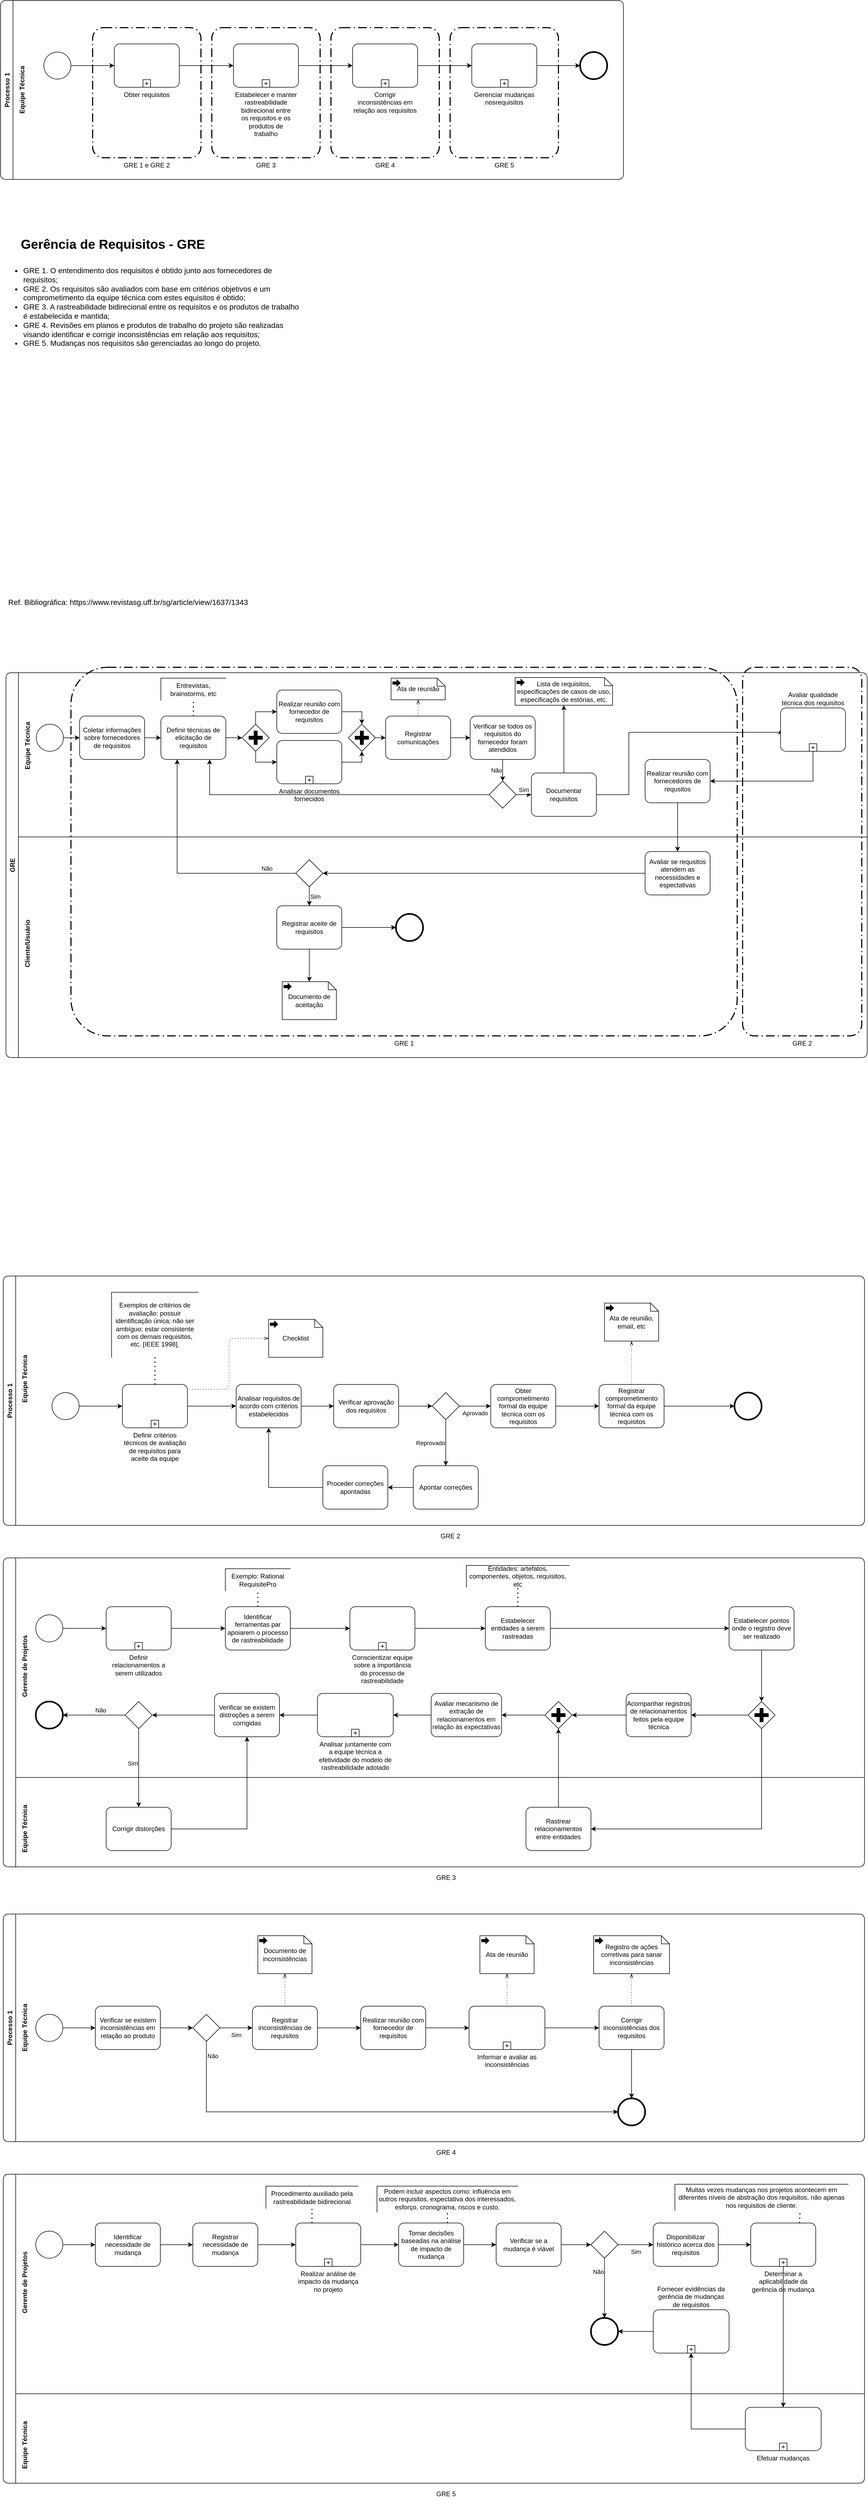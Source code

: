<mxfile compressed="false" version="14.8.6" type="github">
  <diagram name="Page-1" id="2a216829-ef6e-dabb-86c1-c78162f3ba2b">
    <mxGraphModel dx="1054" dy="698" grid="1" gridSize="10" guides="1" tooltips="1" connect="1" arrows="1" fold="1" page="1" pageScale="1" pageWidth="1654" pageHeight="1169" background="none" math="0" shadow="0">
      <root>
        <mxCell id="0" />
        <mxCell id="1" parent="0" />
        <mxCell id="lL50LF5EUAc4o-qxcwu0-5" value="Processo 1" style="swimlane;horizontal=0;rounded=1;" parent="1" vertex="1">
          <mxGeometry x="10" y="10" width="1150" height="330" as="geometry" />
        </mxCell>
        <mxCell id="lL50LF5EUAc4o-qxcwu0-22" value="GRE 4" style="points=[[0.25,0,0],[0.5,0,0],[0.75,0,0],[1,0.25,0],[1,0.5,0],[1,0.75,0],[0.75,1,0],[0.5,1,0],[0.25,1,0],[0,0.75,0],[0,0.5,0],[0,0.25,0]];rounded=1;arcSize=10;dashed=1;strokeColor=#000000;fillColor=none;gradientColor=none;dashPattern=8 3 1 3;strokeWidth=2;shadow=0;glass=0;labelPosition=center;verticalLabelPosition=bottom;align=center;verticalAlign=top;" parent="lL50LF5EUAc4o-qxcwu0-5" vertex="1">
          <mxGeometry x="610" y="50" width="200" height="240" as="geometry" />
        </mxCell>
        <mxCell id="lL50LF5EUAc4o-qxcwu0-20" value="GRE 1 e GRE 2" style="points=[[0.25,0,0],[0.5,0,0],[0.75,0,0],[1,0.25,0],[1,0.5,0],[1,0.75,0],[0.75,1,0],[0.5,1,0],[0.25,1,0],[0,0.75,0],[0,0.5,0],[0,0.25,0]];rounded=1;arcSize=10;dashed=1;strokeColor=#000000;fillColor=none;gradientColor=none;dashPattern=8 3 1 3;strokeWidth=2;shadow=0;glass=0;labelPosition=center;verticalLabelPosition=bottom;align=center;verticalAlign=top;" parent="lL50LF5EUAc4o-qxcwu0-5" vertex="1">
          <mxGeometry x="170" y="50" width="200" height="240" as="geometry" />
        </mxCell>
        <mxCell id="lL50LF5EUAc4o-qxcwu0-21" value="GRE 3" style="points=[[0.25,0,0],[0.5,0,0],[0.75,0,0],[1,0.25,0],[1,0.5,0],[1,0.75,0],[0.75,1,0],[0.5,1,0],[0.25,1,0],[0,0.75,0],[0,0.5,0],[0,0.25,0]];rounded=1;arcSize=10;dashed=1;strokeColor=#000000;fillColor=none;gradientColor=none;dashPattern=8 3 1 3;strokeWidth=2;shadow=0;glass=0;labelPosition=center;verticalLabelPosition=bottom;align=center;verticalAlign=top;" parent="lL50LF5EUAc4o-qxcwu0-5" vertex="1">
          <mxGeometry x="390" y="50" width="200" height="240" as="geometry" />
        </mxCell>
        <mxCell id="lL50LF5EUAc4o-qxcwu0-23" value="GRE 5" style="points=[[0.25,0,0],[0.5,0,0],[0.75,0,0],[1,0.25,0],[1,0.5,0],[1,0.75,0],[0.75,1,0],[0.5,1,0],[0.25,1,0],[0,0.75,0],[0,0.5,0],[0,0.25,0]];rounded=1;arcSize=10;dashed=1;strokeColor=#000000;fillColor=none;gradientColor=none;dashPattern=8 3 1 3;strokeWidth=2;shadow=0;glass=0;labelPosition=center;verticalLabelPosition=bottom;align=center;verticalAlign=top;" parent="lL50LF5EUAc4o-qxcwu0-5" vertex="1">
          <mxGeometry x="830" y="50" width="200" height="240" as="geometry" />
        </mxCell>
        <mxCell id="lL50LF5EUAc4o-qxcwu0-26" style="edgeStyle=orthogonalEdgeStyle;rounded=0;orthogonalLoop=1;jettySize=auto;html=1;exitX=1;exitY=0.5;exitDx=0;exitDy=0;exitPerimeter=0;entryX=0;entryY=0.5;entryDx=0;entryDy=0;entryPerimeter=0;" parent="lL50LF5EUAc4o-qxcwu0-5" source="lL50LF5EUAc4o-qxcwu0-12" target="lL50LF5EUAc4o-qxcwu0-13" edge="1">
          <mxGeometry relative="1" as="geometry" />
        </mxCell>
        <mxCell id="lL50LF5EUAc4o-qxcwu0-12" value="Obter requisitos" style="points=[[0.25,0,0],[0.5,0,0],[0.75,0,0],[1,0.25,0],[1,0.5,0],[1,0.75,0],[0.75,1,0],[0.5,1,0],[0.25,1,0],[0,0.75,0],[0,0.5,0],[0,0.25,0]];shape=mxgraph.bpmn.task;whiteSpace=wrap;rectStyle=rounded;size=10;taskMarker=abstract;isLoopSub=1;rounded=1;labelPosition=center;verticalLabelPosition=bottom;align=center;verticalAlign=top;" parent="lL50LF5EUAc4o-qxcwu0-5" vertex="1">
          <mxGeometry x="210" y="80" width="120" height="80" as="geometry" />
        </mxCell>
        <mxCell id="lL50LF5EUAc4o-qxcwu0-27" style="edgeStyle=orthogonalEdgeStyle;rounded=0;orthogonalLoop=1;jettySize=auto;html=1;exitX=1;exitY=0.5;exitDx=0;exitDy=0;exitPerimeter=0;entryX=0;entryY=0.5;entryDx=0;entryDy=0;entryPerimeter=0;" parent="lL50LF5EUAc4o-qxcwu0-5" source="lL50LF5EUAc4o-qxcwu0-13" target="lL50LF5EUAc4o-qxcwu0-14" edge="1">
          <mxGeometry relative="1" as="geometry" />
        </mxCell>
        <mxCell id="lL50LF5EUAc4o-qxcwu0-13" value="Estabelecer e manter&#xa;rastreabilidade bidirecional entre&#xa;os requsitos e os produtos de&#xa;trabalho" style="points=[[0.25,0,0],[0.5,0,0],[0.75,0,0],[1,0.25,0],[1,0.5,0],[1,0.75,0],[0.75,1,0],[0.5,1,0],[0.25,1,0],[0,0.75,0],[0,0.5,0],[0,0.25,0]];shape=mxgraph.bpmn.task;whiteSpace=wrap;rectStyle=rounded;size=10;taskMarker=abstract;isLoopSub=1;rounded=1;labelPosition=center;verticalLabelPosition=bottom;align=center;verticalAlign=top;" parent="lL50LF5EUAc4o-qxcwu0-5" vertex="1">
          <mxGeometry x="430" y="80" width="120" height="80" as="geometry" />
        </mxCell>
        <mxCell id="lL50LF5EUAc4o-qxcwu0-28" style="edgeStyle=orthogonalEdgeStyle;rounded=0;orthogonalLoop=1;jettySize=auto;html=1;exitX=1;exitY=0.5;exitDx=0;exitDy=0;exitPerimeter=0;" parent="lL50LF5EUAc4o-qxcwu0-5" source="lL50LF5EUAc4o-qxcwu0-14" target="lL50LF5EUAc4o-qxcwu0-15" edge="1">
          <mxGeometry relative="1" as="geometry" />
        </mxCell>
        <mxCell id="lL50LF5EUAc4o-qxcwu0-14" value="Corrigir inconsistências em&#xa;relação aos requisitos&#xa;" style="points=[[0.25,0,0],[0.5,0,0],[0.75,0,0],[1,0.25,0],[1,0.5,0],[1,0.75,0],[0.75,1,0],[0.5,1,0],[0.25,1,0],[0,0.75,0],[0,0.5,0],[0,0.25,0]];shape=mxgraph.bpmn.task;whiteSpace=wrap;rectStyle=rounded;size=10;taskMarker=abstract;isLoopSub=1;rounded=1;labelPosition=center;verticalLabelPosition=bottom;align=center;verticalAlign=top;" parent="lL50LF5EUAc4o-qxcwu0-5" vertex="1">
          <mxGeometry x="650" y="80" width="120" height="80" as="geometry" />
        </mxCell>
        <mxCell id="lL50LF5EUAc4o-qxcwu0-29" style="edgeStyle=orthogonalEdgeStyle;rounded=0;orthogonalLoop=1;jettySize=auto;html=1;exitX=1;exitY=0.5;exitDx=0;exitDy=0;exitPerimeter=0;entryX=0;entryY=0.5;entryDx=0;entryDy=0;entryPerimeter=0;" parent="lL50LF5EUAc4o-qxcwu0-5" source="lL50LF5EUAc4o-qxcwu0-15" target="lL50LF5EUAc4o-qxcwu0-17" edge="1">
          <mxGeometry relative="1" as="geometry" />
        </mxCell>
        <mxCell id="lL50LF5EUAc4o-qxcwu0-15" value="Gerenciar mudanças nosrequisitos" style="points=[[0.25,0,0],[0.5,0,0],[0.75,0,0],[1,0.25,0],[1,0.5,0],[1,0.75,0],[0.75,1,0],[0.5,1,0],[0.25,1,0],[0,0.75,0],[0,0.5,0],[0,0.25,0]];shape=mxgraph.bpmn.task;whiteSpace=wrap;rectStyle=rounded;size=10;taskMarker=abstract;isLoopSub=1;rounded=1;labelPosition=center;verticalLabelPosition=bottom;align=center;verticalAlign=top;" parent="lL50LF5EUAc4o-qxcwu0-5" vertex="1">
          <mxGeometry x="870" y="80" width="120" height="80" as="geometry" />
        </mxCell>
        <mxCell id="lL50LF5EUAc4o-qxcwu0-25" style="edgeStyle=orthogonalEdgeStyle;rounded=0;orthogonalLoop=1;jettySize=auto;html=1;exitX=1;exitY=0.5;exitDx=0;exitDy=0;exitPerimeter=0;entryX=0;entryY=0.5;entryDx=0;entryDy=0;entryPerimeter=0;" parent="lL50LF5EUAc4o-qxcwu0-5" source="lL50LF5EUAc4o-qxcwu0-16" target="lL50LF5EUAc4o-qxcwu0-12" edge="1">
          <mxGeometry relative="1" as="geometry" />
        </mxCell>
        <mxCell id="lL50LF5EUAc4o-qxcwu0-16" value="" style="points=[[0.145,0.145,0],[0.5,0,0],[0.855,0.145,0],[1,0.5,0],[0.855,0.855,0],[0.5,1,0],[0.145,0.855,0],[0,0.5,0]];shape=mxgraph.bpmn.event;html=1;verticalLabelPosition=bottom;labelBackgroundColor=#ffffff;verticalAlign=top;align=center;perimeter=ellipsePerimeter;outlineConnect=0;aspect=fixed;outline=standard;symbol=general;rounded=1;" parent="lL50LF5EUAc4o-qxcwu0-5" vertex="1">
          <mxGeometry x="80" y="95" width="50" height="50" as="geometry" />
        </mxCell>
        <mxCell id="lL50LF5EUAc4o-qxcwu0-17" value="" style="points=[[0.145,0.145,0],[0.5,0,0],[0.855,0.145,0],[1,0.5,0],[0.855,0.855,0],[0.5,1,0],[0.145,0.855,0],[0,0.5,0]];shape=mxgraph.bpmn.event;html=1;verticalLabelPosition=bottom;labelBackgroundColor=#ffffff;verticalAlign=top;align=center;perimeter=ellipsePerimeter;outlineConnect=0;aspect=fixed;outline=end;symbol=terminate2;rounded=1;" parent="lL50LF5EUAc4o-qxcwu0-5" vertex="1">
          <mxGeometry x="1070" y="95" width="50" height="50" as="geometry" />
        </mxCell>
        <mxCell id="o7J0vp0uQSlqZqwxGxeL-1" value="&lt;div&gt;Equipe Técnica&lt;/div&gt;" style="text;html=1;resizable=0;autosize=1;align=center;verticalAlign=middle;points=[];fillColor=none;strokeColor=none;rounded=0;shadow=0;glass=0;rotation=270;strokeWidth=1;fontStyle=1" parent="lL50LF5EUAc4o-qxcwu0-5" vertex="1">
          <mxGeometry x="-10" y="155" width="100" height="20" as="geometry" />
        </mxCell>
        <mxCell id="o7J0vp0uQSlqZqwxGxeL-50" value="GRE" style="swimlane;horizontal=0;rounded=1;swimlaneLine=1;" parent="1" vertex="1">
          <mxGeometry x="20" y="1250" width="1590" height="710" as="geometry">
            <mxRectangle x="50" y="440" width="30" height="90" as="alternateBounds" />
          </mxGeometry>
        </mxCell>
        <mxCell id="zMS48Avbv7I0cEuDU5D0-61" value="GRE 1" style="points=[[0.25,0,0],[0.5,0,0],[0.75,0,0],[1,0.25,0],[1,0.5,0],[1,0.75,0],[0.75,1,0],[0.5,1,0],[0.25,1,0],[0,0.75,0],[0,0.5,0],[0,0.25,0]];rounded=1;arcSize=10;dashed=1;strokeColor=#000000;fillColor=none;gradientColor=none;dashPattern=8 3 1 3;strokeWidth=2;labelPosition=center;verticalLabelPosition=bottom;align=center;verticalAlign=top;" vertex="1" parent="o7J0vp0uQSlqZqwxGxeL-50">
          <mxGeometry x="120" y="-10" width="1230" height="680" as="geometry" />
        </mxCell>
        <mxCell id="zMS48Avbv7I0cEuDU5D0-62" value="GRE 2" style="points=[[0.25,0,0],[0.5,0,0],[0.75,0,0],[1,0.25,0],[1,0.5,0],[1,0.75,0],[0.75,1,0],[0.5,1,0],[0.25,1,0],[0,0.75,0],[0,0.5,0],[0,0.25,0]];rounded=1;arcSize=10;dashed=1;strokeColor=#000000;fillColor=none;gradientColor=none;dashPattern=8 3 1 3;strokeWidth=2;labelPosition=center;verticalLabelPosition=bottom;align=center;verticalAlign=top;" vertex="1" parent="o7J0vp0uQSlqZqwxGxeL-50">
          <mxGeometry x="1360" y="-10" width="220" height="680" as="geometry" />
        </mxCell>
        <mxCell id="o7J0vp0uQSlqZqwxGxeL-73" value="&lt;div&gt;Equipe Técnica&lt;/div&gt;" style="text;html=1;resizable=0;autosize=1;align=center;verticalAlign=middle;points=[];fillColor=none;strokeColor=none;rounded=0;shadow=0;glass=0;rotation=270;strokeWidth=1;fontStyle=1" parent="o7J0vp0uQSlqZqwxGxeL-50" vertex="1">
          <mxGeometry x="-10" y="125" width="100" height="20" as="geometry" />
        </mxCell>
        <mxCell id="o7J0vp0uQSlqZqwxGxeL-79" value="Cliente/Usuário" style="text;html=1;resizable=0;autosize=1;align=center;verticalAlign=middle;points=[];fillColor=none;strokeColor=none;rounded=0;shadow=0;glass=0;rotation=270;strokeWidth=1;fontStyle=1" parent="o7J0vp0uQSlqZqwxGxeL-50" vertex="1">
          <mxGeometry x="-10" y="490" width="100" height="20" as="geometry" />
        </mxCell>
        <mxCell id="o7J0vp0uQSlqZqwxGxeL-88" style="edgeStyle=orthogonalEdgeStyle;rounded=0;orthogonalLoop=1;jettySize=auto;html=1;exitX=1;exitY=0.5;exitDx=0;exitDy=0;exitPerimeter=0;entryX=0;entryY=0.5;entryDx=0;entryDy=0;entryPerimeter=0;" parent="o7J0vp0uQSlqZqwxGxeL-50" source="o7J0vp0uQSlqZqwxGxeL-81" target="o7J0vp0uQSlqZqwxGxeL-82" edge="1">
          <mxGeometry relative="1" as="geometry" />
        </mxCell>
        <mxCell id="o7J0vp0uQSlqZqwxGxeL-81" value="" style="points=[[0.145,0.145,0],[0.5,0,0],[0.855,0.145,0],[1,0.5,0],[0.855,0.855,0],[0.5,1,0],[0.145,0.855,0],[0,0.5,0]];shape=mxgraph.bpmn.event;html=1;verticalLabelPosition=bottom;labelBackgroundColor=#ffffff;verticalAlign=top;align=center;perimeter=ellipsePerimeter;outlineConnect=0;aspect=fixed;outline=standard;symbol=general;rounded=1;" parent="o7J0vp0uQSlqZqwxGxeL-50" vertex="1">
          <mxGeometry x="56" y="95" width="50" height="50" as="geometry" />
        </mxCell>
        <mxCell id="o7J0vp0uQSlqZqwxGxeL-89" style="edgeStyle=orthogonalEdgeStyle;rounded=0;orthogonalLoop=1;jettySize=auto;html=1;exitX=1;exitY=0.5;exitDx=0;exitDy=0;exitPerimeter=0;entryX=0;entryY=0.5;entryDx=0;entryDy=0;entryPerimeter=0;" parent="o7J0vp0uQSlqZqwxGxeL-50" source="o7J0vp0uQSlqZqwxGxeL-82" target="o7J0vp0uQSlqZqwxGxeL-83" edge="1">
          <mxGeometry relative="1" as="geometry" />
        </mxCell>
        <mxCell id="o7J0vp0uQSlqZqwxGxeL-82" value="Coletar informações sobre fornecedores de requisitos" style="points=[[0.25,0,0],[0.5,0,0],[0.75,0,0],[1,0.25,0],[1,0.5,0],[1,0.75,0],[0.75,1,0],[0.5,1,0],[0.25,1,0],[0,0.75,0],[0,0.5,0],[0,0.25,0]];shape=mxgraph.bpmn.task;whiteSpace=wrap;rectStyle=rounded;size=10;taskMarker=abstract;rounded=0;shadow=0;glass=0;strokeWidth=1;" parent="o7J0vp0uQSlqZqwxGxeL-50" vertex="1">
          <mxGeometry x="136" y="80" width="120" height="80" as="geometry" />
        </mxCell>
        <mxCell id="o7J0vp0uQSlqZqwxGxeL-94" style="edgeStyle=orthogonalEdgeStyle;rounded=0;orthogonalLoop=1;jettySize=auto;html=1;exitX=1;exitY=0.5;exitDx=0;exitDy=0;exitPerimeter=0;entryX=0;entryY=0.5;entryDx=0;entryDy=0;entryPerimeter=0;" parent="o7J0vp0uQSlqZqwxGxeL-50" source="o7J0vp0uQSlqZqwxGxeL-83" target="o7J0vp0uQSlqZqwxGxeL-90" edge="1">
          <mxGeometry relative="1" as="geometry" />
        </mxCell>
        <mxCell id="o7J0vp0uQSlqZqwxGxeL-83" value="Definir técnicas de elicitação de requisitos" style="points=[[0.25,0,0],[0.5,0,0],[0.75,0,0],[1,0.25,0],[1,0.5,0],[1,0.75,0],[0.75,1,0],[0.5,1,0],[0.25,1,0],[0,0.75,0],[0,0.5,0],[0,0.25,0]];shape=mxgraph.bpmn.task;whiteSpace=wrap;rectStyle=rounded;size=10;taskMarker=abstract;rounded=0;shadow=0;glass=0;strokeWidth=1;" parent="o7J0vp0uQSlqZqwxGxeL-50" vertex="1">
          <mxGeometry x="286" y="80" width="120" height="80" as="geometry" />
        </mxCell>
        <mxCell id="o7J0vp0uQSlqZqwxGxeL-86" value="" style="endArrow=none;dashed=1;html=1;dashPattern=1 3;strokeWidth=2;exitX=0.5;exitY=0;exitDx=0;exitDy=0;exitPerimeter=0;" parent="o7J0vp0uQSlqZqwxGxeL-50" source="o7J0vp0uQSlqZqwxGxeL-83" target="zMS48Avbv7I0cEuDU5D0-65" edge="1">
          <mxGeometry width="50" height="50" relative="1" as="geometry">
            <mxPoint x="316" y="140" as="sourcePoint" />
            <mxPoint x="345.02" y="54" as="targetPoint" />
          </mxGeometry>
        </mxCell>
        <mxCell id="o7J0vp0uQSlqZqwxGxeL-95" style="edgeStyle=orthogonalEdgeStyle;rounded=0;orthogonalLoop=1;jettySize=auto;html=1;exitX=0.5;exitY=0;exitDx=0;exitDy=0;exitPerimeter=0;entryX=0;entryY=0.5;entryDx=0;entryDy=0;entryPerimeter=0;" parent="o7J0vp0uQSlqZqwxGxeL-50" source="o7J0vp0uQSlqZqwxGxeL-90" target="o7J0vp0uQSlqZqwxGxeL-91" edge="1">
          <mxGeometry relative="1" as="geometry" />
        </mxCell>
        <mxCell id="o7J0vp0uQSlqZqwxGxeL-96" style="edgeStyle=orthogonalEdgeStyle;rounded=0;orthogonalLoop=1;jettySize=auto;html=1;exitX=0.5;exitY=1;exitDx=0;exitDy=0;exitPerimeter=0;entryX=0;entryY=0.5;entryDx=0;entryDy=0;entryPerimeter=0;" parent="o7J0vp0uQSlqZqwxGxeL-50" source="o7J0vp0uQSlqZqwxGxeL-90" target="o7J0vp0uQSlqZqwxGxeL-92" edge="1">
          <mxGeometry relative="1" as="geometry" />
        </mxCell>
        <mxCell id="o7J0vp0uQSlqZqwxGxeL-90" value="" style="points=[[0.25,0.25,0],[0.5,0,0],[0.75,0.25,0],[1,0.5,0],[0.75,0.75,0],[0.5,1,0],[0.25,0.75,0],[0,0.5,0]];shape=mxgraph.bpmn.gateway2;html=1;verticalLabelPosition=bottom;labelBackgroundColor=#ffffff;verticalAlign=top;align=center;perimeter=rhombusPerimeter;outlineConnect=0;outline=none;symbol=none;gwType=parallel;rounded=0;shadow=0;glass=0;strokeWidth=1;" parent="o7J0vp0uQSlqZqwxGxeL-50" vertex="1">
          <mxGeometry x="436" y="95" width="50" height="50" as="geometry" />
        </mxCell>
        <mxCell id="o7J0vp0uQSlqZqwxGxeL-98" style="edgeStyle=orthogonalEdgeStyle;rounded=0;orthogonalLoop=1;jettySize=auto;html=1;exitX=1;exitY=0.5;exitDx=0;exitDy=0;exitPerimeter=0;entryX=0.5;entryY=0;entryDx=0;entryDy=0;entryPerimeter=0;" parent="o7J0vp0uQSlqZqwxGxeL-50" source="o7J0vp0uQSlqZqwxGxeL-91" target="o7J0vp0uQSlqZqwxGxeL-97" edge="1">
          <mxGeometry relative="1" as="geometry" />
        </mxCell>
        <mxCell id="o7J0vp0uQSlqZqwxGxeL-91" value="Realizar reunião com fornecedor de requisitos" style="points=[[0.25,0,0],[0.5,0,0],[0.75,0,0],[1,0.25,0],[1,0.5,0],[1,0.75,0],[0.75,1,0],[0.5,1,0],[0.25,1,0],[0,0.75,0],[0,0.5,0],[0,0.25,0]];shape=mxgraph.bpmn.task;whiteSpace=wrap;rectStyle=rounded;size=10;taskMarker=abstract;rounded=0;shadow=0;glass=0;strokeWidth=1;" parent="o7J0vp0uQSlqZqwxGxeL-50" vertex="1">
          <mxGeometry x="500" y="32" width="120" height="80" as="geometry" />
        </mxCell>
        <mxCell id="o7J0vp0uQSlqZqwxGxeL-99" style="edgeStyle=orthogonalEdgeStyle;rounded=0;orthogonalLoop=1;jettySize=auto;html=1;exitX=1;exitY=0.5;exitDx=0;exitDy=0;exitPerimeter=0;entryX=0.5;entryY=1;entryDx=0;entryDy=0;entryPerimeter=0;" parent="o7J0vp0uQSlqZqwxGxeL-50" source="o7J0vp0uQSlqZqwxGxeL-92" target="o7J0vp0uQSlqZqwxGxeL-97" edge="1">
          <mxGeometry relative="1" as="geometry" />
        </mxCell>
        <mxCell id="o7J0vp0uQSlqZqwxGxeL-92" value="Analisar documentos fornecidos" style="points=[[0.25,0,0],[0.5,0,0],[0.75,0,0],[1,0.25,0],[1,0.5,0],[1,0.75,0],[0.75,1,0],[0.5,1,0],[0.25,1,0],[0,0.75,0],[0,0.5,0],[0,0.25,0]];shape=mxgraph.bpmn.task;whiteSpace=wrap;rectStyle=rounded;size=10;taskMarker=abstract;isLoopSub=1;rounded=1;labelPosition=center;verticalLabelPosition=bottom;align=center;verticalAlign=top;" parent="o7J0vp0uQSlqZqwxGxeL-50" vertex="1">
          <mxGeometry x="500" y="125" width="120" height="80" as="geometry" />
        </mxCell>
        <mxCell id="o7J0vp0uQSlqZqwxGxeL-104" style="edgeStyle=orthogonalEdgeStyle;rounded=0;orthogonalLoop=1;jettySize=auto;html=1;exitX=1;exitY=0.5;exitDx=0;exitDy=0;exitPerimeter=0;entryX=0;entryY=0.5;entryDx=0;entryDy=0;entryPerimeter=0;" parent="o7J0vp0uQSlqZqwxGxeL-50" source="o7J0vp0uQSlqZqwxGxeL-97" target="o7J0vp0uQSlqZqwxGxeL-100" edge="1">
          <mxGeometry relative="1" as="geometry" />
        </mxCell>
        <mxCell id="o7J0vp0uQSlqZqwxGxeL-97" value="" style="points=[[0.25,0.25,0],[0.5,0,0],[0.75,0.25,0],[1,0.5,0],[0.75,0.75,0],[0.5,1,0],[0.25,0.75,0],[0,0.5,0]];shape=mxgraph.bpmn.gateway2;html=1;verticalLabelPosition=bottom;labelBackgroundColor=#ffffff;verticalAlign=top;align=center;perimeter=rhombusPerimeter;outlineConnect=0;outline=none;symbol=none;gwType=parallel;rounded=0;shadow=0;glass=0;strokeWidth=1;" parent="o7J0vp0uQSlqZqwxGxeL-50" vertex="1">
          <mxGeometry x="632" y="95" width="50" height="50" as="geometry" />
        </mxCell>
        <mxCell id="o7J0vp0uQSlqZqwxGxeL-110" style="edgeStyle=orthogonalEdgeStyle;rounded=0;orthogonalLoop=1;jettySize=auto;html=1;exitX=1;exitY=0.5;exitDx=0;exitDy=0;exitPerimeter=0;" parent="o7J0vp0uQSlqZqwxGxeL-50" source="o7J0vp0uQSlqZqwxGxeL-100" target="o7J0vp0uQSlqZqwxGxeL-109" edge="1">
          <mxGeometry relative="1" as="geometry" />
        </mxCell>
        <mxCell id="o7J0vp0uQSlqZqwxGxeL-100" value="Registrar comunicações" style="points=[[0.25,0,0],[0.5,0,0],[0.75,0,0],[1,0.25,0],[1,0.5,0],[1,0.75,0],[0.75,1,0],[0.5,1,0],[0.25,1,0],[0,0.75,0],[0,0.5,0],[0,0.25,0]];shape=mxgraph.bpmn.task;whiteSpace=wrap;rectStyle=rounded;size=10;taskMarker=abstract;rounded=0;shadow=0;glass=0;strokeWidth=1;" parent="o7J0vp0uQSlqZqwxGxeL-50" vertex="1">
          <mxGeometry x="701" y="80" width="120" height="80" as="geometry" />
        </mxCell>
        <mxCell id="o7J0vp0uQSlqZqwxGxeL-105" value="Ata de reunião" style="shape=mxgraph.bpmn.data;labelPosition=center;verticalLabelPosition=middle;align=center;verticalAlign=middle;whiteSpace=wrap;size=15;html=1;bpmnTransferType=output;rounded=0;shadow=0;glass=0;strokeWidth=1;" parent="o7J0vp0uQSlqZqwxGxeL-50" vertex="1">
          <mxGeometry x="711" y="10" width="100" height="40" as="geometry" />
        </mxCell>
        <mxCell id="o7J0vp0uQSlqZqwxGxeL-106" value="" style="edgeStyle=elbowEdgeStyle;fontSize=12;html=1;endFill=0;startFill=0;endSize=6;startSize=6;dashed=1;dashPattern=1 4;endArrow=openThin;startArrow=none;entryX=0.5;entryY=1;entryDx=0;entryDy=0;entryPerimeter=0;" parent="o7J0vp0uQSlqZqwxGxeL-50" source="o7J0vp0uQSlqZqwxGxeL-100" target="o7J0vp0uQSlqZqwxGxeL-105" edge="1">
          <mxGeometry width="160" relative="1" as="geometry">
            <mxPoint x="371" y="160" as="sourcePoint" />
            <mxPoint x="531" y="160" as="targetPoint" />
          </mxGeometry>
        </mxCell>
        <mxCell id="o7J0vp0uQSlqZqwxGxeL-113" value="Não" style="edgeStyle=orthogonalEdgeStyle;rounded=0;orthogonalLoop=1;jettySize=auto;html=1;exitX=0.5;exitY=1;exitDx=0;exitDy=0;exitPerimeter=0;entryX=0.5;entryY=0;entryDx=0;entryDy=0;entryPerimeter=0;labelPosition=left;verticalLabelPosition=middle;align=right;verticalAlign=middle;" parent="o7J0vp0uQSlqZqwxGxeL-50" source="o7J0vp0uQSlqZqwxGxeL-109" target="o7J0vp0uQSlqZqwxGxeL-111" edge="1">
          <mxGeometry relative="1" as="geometry">
            <mxPoint x="917" y="200" as="targetPoint" />
          </mxGeometry>
        </mxCell>
        <mxCell id="o7J0vp0uQSlqZqwxGxeL-109" value="Verificar se todos os requisitos do fornecedor foram atendidos" style="points=[[0.25,0,0],[0.5,0,0],[0.75,0,0],[1,0.25,0],[1,0.5,0],[1,0.75,0],[0.75,1,0],[0.5,1,0],[0.25,1,0],[0,0.75,0],[0,0.5,0],[0,0.25,0]];shape=mxgraph.bpmn.task;whiteSpace=wrap;rectStyle=rounded;size=10;taskMarker=abstract;rounded=0;shadow=0;glass=0;strokeWidth=1;" parent="o7J0vp0uQSlqZqwxGxeL-50" vertex="1">
          <mxGeometry x="857" y="80" width="120" height="80" as="geometry" />
        </mxCell>
        <mxCell id="o7J0vp0uQSlqZqwxGxeL-112" value="" style="edgeStyle=orthogonalEdgeStyle;rounded=0;orthogonalLoop=1;jettySize=auto;html=1;entryX=0.75;entryY=1;entryDx=0;entryDy=0;entryPerimeter=0;exitX=0;exitY=0.5;exitDx=0;exitDy=0;exitPerimeter=0;labelPosition=left;verticalLabelPosition=top;align=right;verticalAlign=bottom;" parent="o7J0vp0uQSlqZqwxGxeL-50" source="o7J0vp0uQSlqZqwxGxeL-111" target="o7J0vp0uQSlqZqwxGxeL-83" edge="1">
          <mxGeometry relative="1" as="geometry">
            <mxPoint x="870" y="225" as="sourcePoint" />
          </mxGeometry>
        </mxCell>
        <mxCell id="o7J0vp0uQSlqZqwxGxeL-119" value="Sim" style="edgeStyle=orthogonalEdgeStyle;rounded=0;orthogonalLoop=1;jettySize=auto;html=1;exitX=1;exitY=0.5;exitDx=0;exitDy=0;exitPerimeter=0;entryX=0;entryY=0.5;entryDx=0;entryDy=0;entryPerimeter=0;labelPosition=center;verticalLabelPosition=top;align=center;verticalAlign=bottom;" parent="o7J0vp0uQSlqZqwxGxeL-50" source="o7J0vp0uQSlqZqwxGxeL-111" target="o7J0vp0uQSlqZqwxGxeL-115" edge="1">
          <mxGeometry relative="1" as="geometry" />
        </mxCell>
        <mxCell id="o7J0vp0uQSlqZqwxGxeL-111" value="" style="points=[[0.25,0.25,0],[0.5,0,0],[0.75,0.25,0],[1,0.5,0],[0.75,0.75,0],[0.5,1,0],[0.25,0.75,0],[0,0.5,0]];shape=mxgraph.bpmn.gateway2;html=1;verticalLabelPosition=bottom;labelBackgroundColor=#ffffff;verticalAlign=top;align=center;perimeter=rhombusPerimeter;outlineConnect=0;outline=none;symbol=none;rounded=0;shadow=0;glass=0;strokeWidth=1;" parent="o7J0vp0uQSlqZqwxGxeL-50" vertex="1">
          <mxGeometry x="892" y="200" width="50" height="50" as="geometry" />
        </mxCell>
        <mxCell id="o7J0vp0uQSlqZqwxGxeL-118" style="edgeStyle=orthogonalEdgeStyle;rounded=0;orthogonalLoop=1;jettySize=auto;html=1;exitX=0.5;exitY=0;exitDx=0;exitDy=0;exitPerimeter=0;entryX=0.5;entryY=1;entryDx=0;entryDy=0;entryPerimeter=0;" parent="o7J0vp0uQSlqZqwxGxeL-50" source="o7J0vp0uQSlqZqwxGxeL-115" target="o7J0vp0uQSlqZqwxGxeL-116" edge="1">
          <mxGeometry relative="1" as="geometry" />
        </mxCell>
        <mxCell id="zMS48Avbv7I0cEuDU5D0-2" style="edgeStyle=orthogonalEdgeStyle;rounded=0;orthogonalLoop=1;jettySize=auto;html=1;exitX=1;exitY=0.5;exitDx=0;exitDy=0;exitPerimeter=0;entryX=0;entryY=0.5;entryDx=0;entryDy=0;entryPerimeter=0;" edge="1" parent="o7J0vp0uQSlqZqwxGxeL-50" source="o7J0vp0uQSlqZqwxGxeL-115" target="zMS48Avbv7I0cEuDU5D0-1">
          <mxGeometry relative="1" as="geometry">
            <Array as="points">
              <mxPoint x="1150" y="225" />
              <mxPoint x="1150" y="110" />
            </Array>
          </mxGeometry>
        </mxCell>
        <mxCell id="o7J0vp0uQSlqZqwxGxeL-115" value="Documentar requisitos" style="points=[[0.25,0,0],[0.5,0,0],[0.75,0,0],[1,0.25,0],[1,0.5,0],[1,0.75,0],[0.75,1,0],[0.5,1,0],[0.25,1,0],[0,0.75,0],[0,0.5,0],[0,0.25,0]];shape=mxgraph.bpmn.task;whiteSpace=wrap;rectStyle=rounded;size=10;taskMarker=abstract;rounded=0;shadow=0;glass=0;strokeWidth=1;" parent="o7J0vp0uQSlqZqwxGxeL-50" vertex="1">
          <mxGeometry x="970" y="185" width="120" height="80" as="geometry" />
        </mxCell>
        <mxCell id="o7J0vp0uQSlqZqwxGxeL-116" value="Lista de requisitos, especificações de casos de uso, especificaçõs de estórias, etc." style="shape=mxgraph.bpmn.data;labelPosition=center;verticalLabelPosition=middle;align=center;verticalAlign=middle;whiteSpace=wrap;size=15;html=1;bpmnTransferType=output;rounded=0;shadow=0;glass=0;strokeWidth=1;" parent="o7J0vp0uQSlqZqwxGxeL-50" vertex="1">
          <mxGeometry x="940" y="9" width="180" height="51" as="geometry" />
        </mxCell>
        <mxCell id="zMS48Avbv7I0cEuDU5D0-4" style="edgeStyle=orthogonalEdgeStyle;rounded=0;orthogonalLoop=1;jettySize=auto;html=1;exitX=0.5;exitY=1;exitDx=0;exitDy=0;exitPerimeter=0;entryX=1;entryY=0.5;entryDx=0;entryDy=0;entryPerimeter=0;" edge="1" parent="o7J0vp0uQSlqZqwxGxeL-50" source="zMS48Avbv7I0cEuDU5D0-1" target="zMS48Avbv7I0cEuDU5D0-3">
          <mxGeometry relative="1" as="geometry" />
        </mxCell>
        <mxCell id="zMS48Avbv7I0cEuDU5D0-1" value="Avaliar qualidade técnica dos requisitos" style="points=[[0.25,0,0],[0.5,0,0],[0.75,0,0],[1,0.25,0],[1,0.5,0],[1,0.75,0],[0.75,1,0],[0.5,1,0],[0.25,1,0],[0,0.75,0],[0,0.5,0],[0,0.25,0]];shape=mxgraph.bpmn.task;whiteSpace=wrap;rectStyle=rounded;size=10;taskMarker=abstract;isLoopSub=1;rounded=1;labelPosition=center;verticalLabelPosition=top;align=center;verticalAlign=bottom;" vertex="1" parent="o7J0vp0uQSlqZqwxGxeL-50">
          <mxGeometry x="1430" y="65" width="120" height="80" as="geometry" />
        </mxCell>
        <mxCell id="zMS48Avbv7I0cEuDU5D0-8" style="edgeStyle=orthogonalEdgeStyle;rounded=0;orthogonalLoop=1;jettySize=auto;html=1;exitX=0.5;exitY=1;exitDx=0;exitDy=0;exitPerimeter=0;" edge="1" parent="o7J0vp0uQSlqZqwxGxeL-50" source="zMS48Avbv7I0cEuDU5D0-3" target="zMS48Avbv7I0cEuDU5D0-7">
          <mxGeometry relative="1" as="geometry" />
        </mxCell>
        <mxCell id="zMS48Avbv7I0cEuDU5D0-3" value="Realizar reunião com fornecedores de requsitos" style="points=[[0.25,0,0],[0.5,0,0],[0.75,0,0],[1,0.25,0],[1,0.5,0],[1,0.75,0],[0.75,1,0],[0.5,1,0],[0.25,1,0],[0,0.75,0],[0,0.5,0],[0,0.25,0]];shape=mxgraph.bpmn.task;whiteSpace=wrap;rectStyle=rounded;size=10;taskMarker=abstract;rounded=0;shadow=0;glass=0;strokeWidth=1;" vertex="1" parent="o7J0vp0uQSlqZqwxGxeL-50">
          <mxGeometry x="1180" y="160" width="120" height="80" as="geometry" />
        </mxCell>
        <mxCell id="zMS48Avbv7I0cEuDU5D0-10" style="edgeStyle=orthogonalEdgeStyle;rounded=0;orthogonalLoop=1;jettySize=auto;html=1;exitX=0;exitY=0.5;exitDx=0;exitDy=0;exitPerimeter=0;entryX=1;entryY=0.5;entryDx=0;entryDy=0;entryPerimeter=0;" edge="1" parent="o7J0vp0uQSlqZqwxGxeL-50" source="zMS48Avbv7I0cEuDU5D0-7" target="zMS48Avbv7I0cEuDU5D0-9">
          <mxGeometry relative="1" as="geometry" />
        </mxCell>
        <mxCell id="zMS48Avbv7I0cEuDU5D0-7" value="Avaliar se requsitos atendem as necessidades e espectativas" style="points=[[0.25,0,0],[0.5,0,0],[0.75,0,0],[1,0.25,0],[1,0.5,0],[1,0.75,0],[0.75,1,0],[0.5,1,0],[0.25,1,0],[0,0.75,0],[0,0.5,0],[0,0.25,0]];shape=mxgraph.bpmn.task;whiteSpace=wrap;rectStyle=rounded;size=10;taskMarker=abstract;rounded=0;shadow=0;glass=0;strokeWidth=1;" vertex="1" parent="o7J0vp0uQSlqZqwxGxeL-50">
          <mxGeometry x="1180" y="330" width="120" height="80" as="geometry" />
        </mxCell>
        <mxCell id="zMS48Avbv7I0cEuDU5D0-11" value="Não" style="edgeStyle=orthogonalEdgeStyle;rounded=0;orthogonalLoop=1;jettySize=auto;html=1;exitX=0;exitY=0.5;exitDx=0;exitDy=0;exitPerimeter=0;entryX=0.25;entryY=1;entryDx=0;entryDy=0;entryPerimeter=0;labelPosition=right;verticalLabelPosition=top;align=left;verticalAlign=bottom;" edge="1" parent="o7J0vp0uQSlqZqwxGxeL-50" source="zMS48Avbv7I0cEuDU5D0-9" target="o7J0vp0uQSlqZqwxGxeL-83">
          <mxGeometry x="-0.697" relative="1" as="geometry">
            <mxPoint as="offset" />
          </mxGeometry>
        </mxCell>
        <mxCell id="zMS48Avbv7I0cEuDU5D0-13" value="Sim" style="edgeStyle=orthogonalEdgeStyle;rounded=0;orthogonalLoop=1;jettySize=auto;html=1;exitX=0.5;exitY=1;exitDx=0;exitDy=0;exitPerimeter=0;entryX=0.5;entryY=0;entryDx=0;entryDy=0;entryPerimeter=0;labelPosition=right;verticalLabelPosition=middle;align=left;verticalAlign=middle;" edge="1" parent="o7J0vp0uQSlqZqwxGxeL-50" source="zMS48Avbv7I0cEuDU5D0-9" target="zMS48Avbv7I0cEuDU5D0-12">
          <mxGeometry relative="1" as="geometry" />
        </mxCell>
        <mxCell id="zMS48Avbv7I0cEuDU5D0-9" value="" style="points=[[0.25,0.25,0],[0.5,0,0],[0.75,0.25,0],[1,0.5,0],[0.75,0.75,0],[0.5,1,0],[0.25,0.75,0],[0,0.5,0]];shape=mxgraph.bpmn.gateway2;html=1;verticalLabelPosition=bottom;labelBackgroundColor=#ffffff;verticalAlign=top;align=center;perimeter=rhombusPerimeter;outlineConnect=0;outline=none;symbol=none;rounded=0;shadow=0;glass=0;strokeWidth=1;" vertex="1" parent="o7J0vp0uQSlqZqwxGxeL-50">
          <mxGeometry x="535" y="345" width="50" height="50" as="geometry" />
        </mxCell>
        <mxCell id="zMS48Avbv7I0cEuDU5D0-58" style="edgeStyle=orthogonalEdgeStyle;rounded=0;orthogonalLoop=1;jettySize=auto;html=1;exitX=0.5;exitY=1;exitDx=0;exitDy=0;exitPerimeter=0;entryX=0.5;entryY=0;entryDx=0;entryDy=0;entryPerimeter=0;" edge="1" parent="o7J0vp0uQSlqZqwxGxeL-50" source="zMS48Avbv7I0cEuDU5D0-12" target="zMS48Avbv7I0cEuDU5D0-57">
          <mxGeometry relative="1" as="geometry" />
        </mxCell>
        <mxCell id="zMS48Avbv7I0cEuDU5D0-60" style="edgeStyle=orthogonalEdgeStyle;rounded=0;orthogonalLoop=1;jettySize=auto;html=1;exitX=1;exitY=0.5;exitDx=0;exitDy=0;exitPerimeter=0;entryX=0;entryY=0.5;entryDx=0;entryDy=0;entryPerimeter=0;" edge="1" parent="o7J0vp0uQSlqZqwxGxeL-50" source="zMS48Avbv7I0cEuDU5D0-12" target="zMS48Avbv7I0cEuDU5D0-59">
          <mxGeometry relative="1" as="geometry" />
        </mxCell>
        <mxCell id="zMS48Avbv7I0cEuDU5D0-12" value="Registrar aceite de requisitos" style="points=[[0.25,0,0],[0.5,0,0],[0.75,0,0],[1,0.25,0],[1,0.5,0],[1,0.75,0],[0.75,1,0],[0.5,1,0],[0.25,1,0],[0,0.75,0],[0,0.5,0],[0,0.25,0]];shape=mxgraph.bpmn.task;whiteSpace=wrap;rectStyle=rounded;size=10;taskMarker=abstract;rounded=0;shadow=0;glass=0;strokeWidth=1;" vertex="1" parent="o7J0vp0uQSlqZqwxGxeL-50">
          <mxGeometry x="500" y="430" width="120" height="80" as="geometry" />
        </mxCell>
        <mxCell id="zMS48Avbv7I0cEuDU5D0-57" value="Documento de aceitação" style="shape=mxgraph.bpmn.data;labelPosition=center;verticalLabelPosition=middle;align=center;verticalAlign=middle;whiteSpace=wrap;size=15;html=1;bpmnTransferType=output;rounded=0;shadow=0;glass=0;strokeWidth=1;" vertex="1" parent="o7J0vp0uQSlqZqwxGxeL-50">
          <mxGeometry x="510" y="570" width="100" height="70" as="geometry" />
        </mxCell>
        <mxCell id="zMS48Avbv7I0cEuDU5D0-59" value="" style="points=[[0.145,0.145,0],[0.5,0,0],[0.855,0.145,0],[1,0.5,0],[0.855,0.855,0],[0.5,1,0],[0.145,0.855,0],[0,0.5,0]];shape=mxgraph.bpmn.event;html=1;verticalLabelPosition=bottom;labelBackgroundColor=#ffffff;verticalAlign=top;align=center;perimeter=ellipsePerimeter;outlineConnect=0;aspect=fixed;outline=end;symbol=terminate2;" vertex="1" parent="o7J0vp0uQSlqZqwxGxeL-50">
          <mxGeometry x="720" y="445" width="50" height="50" as="geometry" />
        </mxCell>
        <mxCell id="zMS48Avbv7I0cEuDU5D0-65" value="Entrevistas, brainstorms, etc" style="shape=partialRectangle;whiteSpace=wrap;html=1;bottom=0;right=0;fillColor=none;rounded=1;strokeWidth=1;" vertex="1" parent="o7J0vp0uQSlqZqwxGxeL-50">
          <mxGeometry x="286" y="10" width="120" height="41" as="geometry" />
        </mxCell>
        <mxCell id="o7J0vp0uQSlqZqwxGxeL-80" value="" style="line;strokeWidth=1;html=1;rounded=0;shadow=0;glass=0;" parent="1" vertex="1">
          <mxGeometry x="43" y="1548" width="1567" height="10" as="geometry" />
        </mxCell>
        <mxCell id="zMS48Avbv7I0cEuDU5D0-64" value="Processo 1" style="swimlane;horizontal=0;rounded=1;swimlaneLine=1;" vertex="1" parent="1">
          <mxGeometry x="15" y="2363" width="1590" height="460" as="geometry" />
        </mxCell>
        <mxCell id="zMS48Avbv7I0cEuDU5D0-66" value="Exemplos de critérios de avaliação: possuir identificação única; não ser ambíguo; estar consistente com os demais requisitos, etc. [IEEE 1998]." style="shape=partialRectangle;whiteSpace=wrap;html=1;bottom=0;right=0;fillColor=none;rounded=1;strokeWidth=1;" vertex="1" parent="zMS48Avbv7I0cEuDU5D0-64">
          <mxGeometry x="200" y="30" width="160" height="120" as="geometry" />
        </mxCell>
        <mxCell id="zMS48Avbv7I0cEuDU5D0-79" style="edgeStyle=orthogonalEdgeStyle;rounded=0;orthogonalLoop=1;jettySize=auto;html=1;exitX=1;exitY=0.5;exitDx=0;exitDy=0;exitPerimeter=0;entryX=0;entryY=0.5;entryDx=0;entryDy=0;entryPerimeter=0;" edge="1" parent="zMS48Avbv7I0cEuDU5D0-64" source="zMS48Avbv7I0cEuDU5D0-68" target="zMS48Avbv7I0cEuDU5D0-78">
          <mxGeometry relative="1" as="geometry" />
        </mxCell>
        <mxCell id="zMS48Avbv7I0cEuDU5D0-68" value="Definir critérios técnicos de avaliação de requisitos para aceite da equipe" style="points=[[0.25,0,0],[0.5,0,0],[0.75,0,0],[1,0.25,0],[1,0.5,0],[1,0.75,0],[0.75,1,0],[0.5,1,0],[0.25,1,0],[0,0.75,0],[0,0.5,0],[0,0.25,0]];shape=mxgraph.bpmn.task;whiteSpace=wrap;rectStyle=rounded;size=10;taskMarker=abstract;isLoopSub=1;rounded=1;labelPosition=center;verticalLabelPosition=bottom;align=center;verticalAlign=top;" vertex="1" parent="zMS48Avbv7I0cEuDU5D0-64">
          <mxGeometry x="220" y="200" width="120" height="80" as="geometry" />
        </mxCell>
        <mxCell id="zMS48Avbv7I0cEuDU5D0-69" value="&lt;div&gt;Equipe Técnica&lt;/div&gt;" style="text;html=1;resizable=0;autosize=1;align=center;verticalAlign=middle;points=[];fillColor=none;strokeColor=none;rounded=0;shadow=0;glass=0;rotation=270;strokeWidth=1;fontStyle=1" vertex="1" parent="zMS48Avbv7I0cEuDU5D0-64">
          <mxGeometry x="-10" y="180" width="100" height="20" as="geometry" />
        </mxCell>
        <mxCell id="zMS48Avbv7I0cEuDU5D0-72" style="edgeStyle=orthogonalEdgeStyle;rounded=0;orthogonalLoop=1;jettySize=auto;html=1;exitX=1;exitY=0.5;exitDx=0;exitDy=0;exitPerimeter=0;entryX=0;entryY=0.5;entryDx=0;entryDy=0;entryPerimeter=0;" edge="1" parent="zMS48Avbv7I0cEuDU5D0-64" source="zMS48Avbv7I0cEuDU5D0-70" target="zMS48Avbv7I0cEuDU5D0-68">
          <mxGeometry relative="1" as="geometry" />
        </mxCell>
        <mxCell id="zMS48Avbv7I0cEuDU5D0-70" value="" style="points=[[0.145,0.145,0],[0.5,0,0],[0.855,0.145,0],[1,0.5,0],[0.855,0.855,0],[0.5,1,0],[0.145,0.855,0],[0,0.5,0]];shape=mxgraph.bpmn.event;html=1;verticalLabelPosition=bottom;labelBackgroundColor=#ffffff;verticalAlign=top;align=center;perimeter=ellipsePerimeter;outlineConnect=0;aspect=fixed;outline=standard;symbol=general;rounded=1;strokeWidth=1;" vertex="1" parent="zMS48Avbv7I0cEuDU5D0-64">
          <mxGeometry x="90" y="215" width="50" height="50" as="geometry" />
        </mxCell>
        <mxCell id="zMS48Avbv7I0cEuDU5D0-71" value="Checklist" style="shape=mxgraph.bpmn.data;labelPosition=center;verticalLabelPosition=middle;align=center;verticalAlign=middle;whiteSpace=wrap;size=15;html=1;bpmnTransferType=output;rounded=0;shadow=0;glass=0;strokeWidth=1;" vertex="1" parent="zMS48Avbv7I0cEuDU5D0-64">
          <mxGeometry x="490" y="80" width="100" height="70" as="geometry" />
        </mxCell>
        <mxCell id="zMS48Avbv7I0cEuDU5D0-73" value="" style="endArrow=none;dashed=1;html=1;dashPattern=1 3;strokeWidth=2;exitX=0.5;exitY=0;exitDx=0;exitDy=0;exitPerimeter=0;entryX=0.5;entryY=1;entryDx=0;entryDy=0;" edge="1" parent="zMS48Avbv7I0cEuDU5D0-64" source="zMS48Avbv7I0cEuDU5D0-68" target="zMS48Avbv7I0cEuDU5D0-66">
          <mxGeometry width="50" height="50" relative="1" as="geometry">
            <mxPoint x="370" y="100" as="sourcePoint" />
            <mxPoint x="420" y="50" as="targetPoint" />
          </mxGeometry>
        </mxCell>
        <mxCell id="zMS48Avbv7I0cEuDU5D0-76" value="" style="edgeStyle=elbowEdgeStyle;fontSize=12;html=1;endFill=0;startFill=0;endSize=6;startSize=6;dashed=1;dashPattern=1 4;endArrow=openThin;startArrow=none;exitX=1.033;exitY=0.113;exitDx=0;exitDy=0;exitPerimeter=0;entryX=0;entryY=0.5;entryDx=0;entryDy=0;entryPerimeter=0;" edge="1" parent="zMS48Avbv7I0cEuDU5D0-64" source="zMS48Avbv7I0cEuDU5D0-68" target="zMS48Avbv7I0cEuDU5D0-71">
          <mxGeometry width="160" relative="1" as="geometry">
            <mxPoint x="310" y="80" as="sourcePoint" />
            <mxPoint x="470" y="80" as="targetPoint" />
          </mxGeometry>
        </mxCell>
        <mxCell id="zMS48Avbv7I0cEuDU5D0-94" style="edgeStyle=orthogonalEdgeStyle;rounded=0;orthogonalLoop=1;jettySize=auto;html=1;exitX=1;exitY=0.5;exitDx=0;exitDy=0;exitPerimeter=0;entryX=0;entryY=0.5;entryDx=0;entryDy=0;entryPerimeter=0;" edge="1" parent="zMS48Avbv7I0cEuDU5D0-64" source="zMS48Avbv7I0cEuDU5D0-78" target="zMS48Avbv7I0cEuDU5D0-91">
          <mxGeometry relative="1" as="geometry" />
        </mxCell>
        <mxCell id="zMS48Avbv7I0cEuDU5D0-78" value="Analisar requisitos de acordo com critérios estabelecidos" style="points=[[0.25,0,0],[0.5,0,0],[0.75,0,0],[1,0.25,0],[1,0.5,0],[1,0.75,0],[0.75,1,0],[0.5,1,0],[0.25,1,0],[0,0.75,0],[0,0.5,0],[0,0.25,0]];shape=mxgraph.bpmn.task;whiteSpace=wrap;rectStyle=rounded;size=10;taskMarker=abstract;rounded=0;shadow=0;glass=0;strokeWidth=1;" vertex="1" parent="zMS48Avbv7I0cEuDU5D0-64">
          <mxGeometry x="430" y="200" width="120" height="80" as="geometry" />
        </mxCell>
        <mxCell id="zMS48Avbv7I0cEuDU5D0-95" style="edgeStyle=orthogonalEdgeStyle;rounded=0;orthogonalLoop=1;jettySize=auto;html=1;exitX=1;exitY=0.5;exitDx=0;exitDy=0;exitPerimeter=0;entryX=0;entryY=0.5;entryDx=0;entryDy=0;entryPerimeter=0;" edge="1" parent="zMS48Avbv7I0cEuDU5D0-64" source="zMS48Avbv7I0cEuDU5D0-91" target="zMS48Avbv7I0cEuDU5D0-92">
          <mxGeometry relative="1" as="geometry" />
        </mxCell>
        <mxCell id="zMS48Avbv7I0cEuDU5D0-91" value="Verificar aprovação dos requisitos" style="points=[[0.25,0,0],[0.5,0,0],[0.75,0,0],[1,0.25,0],[1,0.5,0],[1,0.75,0],[0.75,1,0],[0.5,1,0],[0.25,1,0],[0,0.75,0],[0,0.5,0],[0,0.25,0]];shape=mxgraph.bpmn.task;whiteSpace=wrap;rectStyle=rounded;size=10;taskMarker=abstract;rounded=0;shadow=0;glass=0;strokeWidth=1;" vertex="1" parent="zMS48Avbv7I0cEuDU5D0-64">
          <mxGeometry x="610" y="200" width="120" height="80" as="geometry" />
        </mxCell>
        <mxCell id="zMS48Avbv7I0cEuDU5D0-96" value="Aprovado" style="edgeStyle=orthogonalEdgeStyle;rounded=0;orthogonalLoop=1;jettySize=auto;html=1;exitX=1;exitY=0.5;exitDx=0;exitDy=0;exitPerimeter=0;entryX=0;entryY=0.5;entryDx=0;entryDy=0;entryPerimeter=0;labelPosition=center;verticalLabelPosition=bottom;align=center;verticalAlign=top;" edge="1" parent="zMS48Avbv7I0cEuDU5D0-64" source="zMS48Avbv7I0cEuDU5D0-92" target="zMS48Avbv7I0cEuDU5D0-93">
          <mxGeometry relative="1" as="geometry" />
        </mxCell>
        <mxCell id="zMS48Avbv7I0cEuDU5D0-98" value="Reprovado" style="edgeStyle=orthogonalEdgeStyle;rounded=0;orthogonalLoop=1;jettySize=auto;html=1;exitX=0.5;exitY=1;exitDx=0;exitDy=0;exitPerimeter=0;labelPosition=left;verticalLabelPosition=middle;align=right;verticalAlign=middle;" edge="1" parent="zMS48Avbv7I0cEuDU5D0-64" source="zMS48Avbv7I0cEuDU5D0-92" target="zMS48Avbv7I0cEuDU5D0-97">
          <mxGeometry relative="1" as="geometry" />
        </mxCell>
        <mxCell id="zMS48Avbv7I0cEuDU5D0-92" value="" style="points=[[0.25,0.25,0],[0.5,0,0],[0.75,0.25,0],[1,0.5,0],[0.75,0.75,0],[0.5,1,0],[0.25,0.75,0],[0,0.5,0]];shape=mxgraph.bpmn.gateway2;html=1;verticalLabelPosition=bottom;labelBackgroundColor=#ffffff;verticalAlign=top;align=center;perimeter=rhombusPerimeter;outlineConnect=0;outline=none;symbol=none;rounded=1;strokeWidth=1;" vertex="1" parent="zMS48Avbv7I0cEuDU5D0-64">
          <mxGeometry x="792" y="215" width="50" height="50" as="geometry" />
        </mxCell>
        <mxCell id="zMS48Avbv7I0cEuDU5D0-103" style="edgeStyle=orthogonalEdgeStyle;rounded=0;orthogonalLoop=1;jettySize=auto;html=1;exitX=1;exitY=0.5;exitDx=0;exitDy=0;exitPerimeter=0;entryX=0;entryY=0.5;entryDx=0;entryDy=0;entryPerimeter=0;" edge="1" parent="zMS48Avbv7I0cEuDU5D0-64" source="zMS48Avbv7I0cEuDU5D0-93" target="zMS48Avbv7I0cEuDU5D0-102">
          <mxGeometry relative="1" as="geometry" />
        </mxCell>
        <mxCell id="zMS48Avbv7I0cEuDU5D0-93" value="Obter comprometimento formal da equipe técnica com os requisitos" style="points=[[0.25,0,0],[0.5,0,0],[0.75,0,0],[1,0.25,0],[1,0.5,0],[1,0.75,0],[0.75,1,0],[0.5,1,0],[0.25,1,0],[0,0.75,0],[0,0.5,0],[0,0.25,0]];shape=mxgraph.bpmn.task;whiteSpace=wrap;rectStyle=rounded;size=10;taskMarker=abstract;rounded=0;shadow=0;glass=0;strokeWidth=1;" vertex="1" parent="zMS48Avbv7I0cEuDU5D0-64">
          <mxGeometry x="900" y="200" width="120" height="80" as="geometry" />
        </mxCell>
        <mxCell id="zMS48Avbv7I0cEuDU5D0-101" style="edgeStyle=orthogonalEdgeStyle;rounded=0;orthogonalLoop=1;jettySize=auto;html=1;exitX=0;exitY=0.5;exitDx=0;exitDy=0;exitPerimeter=0;" edge="1" parent="zMS48Avbv7I0cEuDU5D0-64" source="zMS48Avbv7I0cEuDU5D0-97" target="zMS48Avbv7I0cEuDU5D0-99">
          <mxGeometry relative="1" as="geometry" />
        </mxCell>
        <mxCell id="zMS48Avbv7I0cEuDU5D0-97" value="Apontar correções" style="points=[[0.25,0,0],[0.5,0,0],[0.75,0,0],[1,0.25,0],[1,0.5,0],[1,0.75,0],[0.75,1,0],[0.5,1,0],[0.25,1,0],[0,0.75,0],[0,0.5,0],[0,0.25,0]];shape=mxgraph.bpmn.task;whiteSpace=wrap;rectStyle=rounded;size=10;taskMarker=abstract;rounded=0;shadow=0;glass=0;strokeWidth=1;" vertex="1" parent="zMS48Avbv7I0cEuDU5D0-64">
          <mxGeometry x="757" y="350" width="120" height="80" as="geometry" />
        </mxCell>
        <mxCell id="zMS48Avbv7I0cEuDU5D0-100" style="edgeStyle=orthogonalEdgeStyle;rounded=0;orthogonalLoop=1;jettySize=auto;html=1;exitX=0;exitY=0.5;exitDx=0;exitDy=0;exitPerimeter=0;entryX=0.5;entryY=1;entryDx=0;entryDy=0;entryPerimeter=0;" edge="1" parent="zMS48Avbv7I0cEuDU5D0-64" source="zMS48Avbv7I0cEuDU5D0-99" target="zMS48Avbv7I0cEuDU5D0-78">
          <mxGeometry relative="1" as="geometry" />
        </mxCell>
        <mxCell id="zMS48Avbv7I0cEuDU5D0-99" value="Proceder correções apontadas" style="points=[[0.25,0,0],[0.5,0,0],[0.75,0,0],[1,0.25,0],[1,0.5,0],[1,0.75,0],[0.75,1,0],[0.5,1,0],[0.25,1,0],[0,0.75,0],[0,0.5,0],[0,0.25,0]];shape=mxgraph.bpmn.task;whiteSpace=wrap;rectStyle=rounded;size=10;taskMarker=abstract;rounded=0;shadow=0;glass=0;strokeWidth=1;" vertex="1" parent="zMS48Avbv7I0cEuDU5D0-64">
          <mxGeometry x="590" y="350" width="120" height="80" as="geometry" />
        </mxCell>
        <mxCell id="zMS48Avbv7I0cEuDU5D0-107" style="edgeStyle=orthogonalEdgeStyle;rounded=0;orthogonalLoop=1;jettySize=auto;html=1;exitX=1;exitY=0.5;exitDx=0;exitDy=0;exitPerimeter=0;entryX=0;entryY=0.5;entryDx=0;entryDy=0;entryPerimeter=0;" edge="1" parent="zMS48Avbv7I0cEuDU5D0-64" source="zMS48Avbv7I0cEuDU5D0-102" target="zMS48Avbv7I0cEuDU5D0-106">
          <mxGeometry relative="1" as="geometry" />
        </mxCell>
        <mxCell id="zMS48Avbv7I0cEuDU5D0-102" value="Registrar comprometimento formal da equipe técnica com os requisitos" style="points=[[0.25,0,0],[0.5,0,0],[0.75,0,0],[1,0.25,0],[1,0.5,0],[1,0.75,0],[0.75,1,0],[0.5,1,0],[0.25,1,0],[0,0.75,0],[0,0.5,0],[0,0.25,0]];shape=mxgraph.bpmn.task;whiteSpace=wrap;rectStyle=rounded;size=10;taskMarker=abstract;rounded=0;shadow=0;glass=0;strokeWidth=1;" vertex="1" parent="zMS48Avbv7I0cEuDU5D0-64">
          <mxGeometry x="1100" y="200" width="120" height="80" as="geometry" />
        </mxCell>
        <mxCell id="zMS48Avbv7I0cEuDU5D0-104" value="Ata de reunião, email, etc" style="shape=mxgraph.bpmn.data;labelPosition=center;verticalLabelPosition=middle;align=center;verticalAlign=middle;whiteSpace=wrap;size=15;html=1;bpmnTransferType=output;rounded=0;shadow=0;glass=0;strokeWidth=1;" vertex="1" parent="zMS48Avbv7I0cEuDU5D0-64">
          <mxGeometry x="1110" y="50" width="100" height="70" as="geometry" />
        </mxCell>
        <mxCell id="zMS48Avbv7I0cEuDU5D0-105" value="" style="edgeStyle=elbowEdgeStyle;fontSize=12;html=1;endFill=0;startFill=0;endSize=6;startSize=6;dashed=1;dashPattern=1 4;endArrow=openThin;startArrow=none;entryX=0.5;entryY=1;entryDx=0;entryDy=0;entryPerimeter=0;exitX=0.5;exitY=0;exitDx=0;exitDy=0;exitPerimeter=0;" edge="1" parent="zMS48Avbv7I0cEuDU5D0-64" source="zMS48Avbv7I0cEuDU5D0-102" target="zMS48Avbv7I0cEuDU5D0-104">
          <mxGeometry width="160" relative="1" as="geometry">
            <mxPoint x="960" y="180" as="sourcePoint" />
            <mxPoint x="1120" y="180" as="targetPoint" />
          </mxGeometry>
        </mxCell>
        <mxCell id="zMS48Avbv7I0cEuDU5D0-106" value="" style="points=[[0.145,0.145,0],[0.5,0,0],[0.855,0.145,0],[1,0.5,0],[0.855,0.855,0],[0.5,1,0],[0.145,0.855,0],[0,0.5,0]];shape=mxgraph.bpmn.event;html=1;verticalLabelPosition=bottom;labelBackgroundColor=#ffffff;verticalAlign=top;align=center;perimeter=ellipsePerimeter;outlineConnect=0;aspect=fixed;outline=end;symbol=terminate2;rounded=1;strokeWidth=1;" vertex="1" parent="zMS48Avbv7I0cEuDU5D0-64">
          <mxGeometry x="1350" y="215" width="50" height="50" as="geometry" />
        </mxCell>
        <mxCell id="zMS48Avbv7I0cEuDU5D0-108" value="GRE 2" style="text;html=1;align=center;verticalAlign=middle;resizable=0;points=[];autosize=1;strokeColor=none;" vertex="1" parent="1">
          <mxGeometry x="815" y="2833" width="50" height="20" as="geometry" />
        </mxCell>
        <mxCell id="zMS48Avbv7I0cEuDU5D0-109" value="" style="swimlane;horizontal=0;rounded=1;swimlaneLine=1;" vertex="1" parent="1">
          <mxGeometry x="15" y="2883" width="1590" height="570" as="geometry" />
        </mxCell>
        <mxCell id="zMS48Avbv7I0cEuDU5D0-132" style="edgeStyle=orthogonalEdgeStyle;rounded=0;orthogonalLoop=1;jettySize=auto;html=1;exitX=1;exitY=0.5;exitDx=0;exitDy=0;exitPerimeter=0;entryX=0;entryY=0.5;entryDx=0;entryDy=0;entryPerimeter=0;" edge="1" parent="zMS48Avbv7I0cEuDU5D0-109" source="zMS48Avbv7I0cEuDU5D0-110" target="zMS48Avbv7I0cEuDU5D0-111">
          <mxGeometry relative="1" as="geometry" />
        </mxCell>
        <mxCell id="zMS48Avbv7I0cEuDU5D0-110" value="" style="points=[[0.145,0.145,0],[0.5,0,0],[0.855,0.145,0],[1,0.5,0],[0.855,0.855,0],[0.5,1,0],[0.145,0.855,0],[0,0.5,0]];shape=mxgraph.bpmn.event;html=1;verticalLabelPosition=bottom;labelBackgroundColor=#ffffff;verticalAlign=top;align=center;perimeter=ellipsePerimeter;outlineConnect=0;aspect=fixed;outline=standard;symbol=general;rounded=1;strokeWidth=1;" vertex="1" parent="zMS48Avbv7I0cEuDU5D0-109">
          <mxGeometry x="60" y="105" width="50" height="50" as="geometry" />
        </mxCell>
        <mxCell id="zMS48Avbv7I0cEuDU5D0-133" style="edgeStyle=orthogonalEdgeStyle;rounded=0;orthogonalLoop=1;jettySize=auto;html=1;exitX=1;exitY=0.5;exitDx=0;exitDy=0;exitPerimeter=0;entryX=0;entryY=0.5;entryDx=0;entryDy=0;entryPerimeter=0;" edge="1" parent="zMS48Avbv7I0cEuDU5D0-109" source="zMS48Avbv7I0cEuDU5D0-111" target="zMS48Avbv7I0cEuDU5D0-112">
          <mxGeometry relative="1" as="geometry" />
        </mxCell>
        <mxCell id="zMS48Avbv7I0cEuDU5D0-111" value="Definir relacionamentos a serem utilizados" style="points=[[0.25,0,0],[0.5,0,0],[0.75,0,0],[1,0.25,0],[1,0.5,0],[1,0.75,0],[0.75,1,0],[0.5,1,0],[0.25,1,0],[0,0.75,0],[0,0.5,0],[0,0.25,0]];shape=mxgraph.bpmn.task;whiteSpace=wrap;rectStyle=rounded;size=10;taskMarker=abstract;isLoopSub=1;rounded=1;labelPosition=center;verticalLabelPosition=bottom;align=center;verticalAlign=top;" vertex="1" parent="zMS48Avbv7I0cEuDU5D0-109">
          <mxGeometry x="190" y="90" width="120" height="80" as="geometry" />
        </mxCell>
        <mxCell id="zMS48Avbv7I0cEuDU5D0-134" style="edgeStyle=orthogonalEdgeStyle;rounded=0;orthogonalLoop=1;jettySize=auto;html=1;exitX=1;exitY=0.5;exitDx=0;exitDy=0;exitPerimeter=0;entryX=0;entryY=0.5;entryDx=0;entryDy=0;entryPerimeter=0;" edge="1" parent="zMS48Avbv7I0cEuDU5D0-109" source="zMS48Avbv7I0cEuDU5D0-112" target="zMS48Avbv7I0cEuDU5D0-114">
          <mxGeometry relative="1" as="geometry" />
        </mxCell>
        <mxCell id="zMS48Avbv7I0cEuDU5D0-112" value="Identificar ferramentas par apoiarem o processo de rastreabilidade" style="points=[[0.25,0,0],[0.5,0,0],[0.75,0,0],[1,0.25,0],[1,0.5,0],[1,0.75,0],[0.75,1,0],[0.5,1,0],[0.25,1,0],[0,0.75,0],[0,0.5,0],[0,0.25,0]];shape=mxgraph.bpmn.task;whiteSpace=wrap;rectStyle=rounded;size=10;taskMarker=abstract;rounded=0;shadow=0;glass=0;strokeWidth=1;" vertex="1" parent="zMS48Avbv7I0cEuDU5D0-109">
          <mxGeometry x="410" y="90" width="120" height="80" as="geometry" />
        </mxCell>
        <mxCell id="zMS48Avbv7I0cEuDU5D0-113" value="Exemplo: Rational RequisitePro" style="shape=partialRectangle;whiteSpace=wrap;html=1;bottom=0;right=0;fillColor=none;rounded=1;strokeWidth=1;" vertex="1" parent="zMS48Avbv7I0cEuDU5D0-109">
          <mxGeometry x="410" y="20" width="120" height="41" as="geometry" />
        </mxCell>
        <mxCell id="zMS48Avbv7I0cEuDU5D0-135" style="edgeStyle=orthogonalEdgeStyle;rounded=0;orthogonalLoop=1;jettySize=auto;html=1;exitX=1;exitY=0.5;exitDx=0;exitDy=0;exitPerimeter=0;entryX=0;entryY=0.5;entryDx=0;entryDy=0;entryPerimeter=0;" edge="1" parent="zMS48Avbv7I0cEuDU5D0-109" source="zMS48Avbv7I0cEuDU5D0-114" target="zMS48Avbv7I0cEuDU5D0-115">
          <mxGeometry relative="1" as="geometry" />
        </mxCell>
        <mxCell id="zMS48Avbv7I0cEuDU5D0-114" value="Conscientizar equipe sobre a importância do processo de rastreabilidade" style="points=[[0.25,0,0],[0.5,0,0],[0.75,0,0],[1,0.25,0],[1,0.5,0],[1,0.75,0],[0.75,1,0],[0.5,1,0],[0.25,1,0],[0,0.75,0],[0,0.5,0],[0,0.25,0]];shape=mxgraph.bpmn.task;whiteSpace=wrap;rectStyle=rounded;size=10;taskMarker=abstract;isLoopSub=1;rounded=1;labelPosition=center;verticalLabelPosition=bottom;align=center;verticalAlign=top;" vertex="1" parent="zMS48Avbv7I0cEuDU5D0-109">
          <mxGeometry x="640" y="90" width="120" height="80" as="geometry" />
        </mxCell>
        <mxCell id="zMS48Avbv7I0cEuDU5D0-136" style="edgeStyle=orthogonalEdgeStyle;rounded=0;orthogonalLoop=1;jettySize=auto;html=1;exitX=1;exitY=0.5;exitDx=0;exitDy=0;exitPerimeter=0;entryX=0;entryY=0.5;entryDx=0;entryDy=0;entryPerimeter=0;" edge="1" parent="zMS48Avbv7I0cEuDU5D0-109" source="zMS48Avbv7I0cEuDU5D0-115" target="zMS48Avbv7I0cEuDU5D0-117">
          <mxGeometry relative="1" as="geometry" />
        </mxCell>
        <mxCell id="zMS48Avbv7I0cEuDU5D0-115" value="Estabelecer entidades a serem rastreadas" style="points=[[0.25,0,0],[0.5,0,0],[0.75,0,0],[1,0.25,0],[1,0.5,0],[1,0.75,0],[0.75,1,0],[0.5,1,0],[0.25,1,0],[0,0.75,0],[0,0.5,0],[0,0.25,0]];shape=mxgraph.bpmn.task;whiteSpace=wrap;rectStyle=rounded;size=10;taskMarker=abstract;rounded=0;shadow=0;glass=0;strokeWidth=1;" vertex="1" parent="zMS48Avbv7I0cEuDU5D0-109">
          <mxGeometry x="890" y="90" width="120" height="80" as="geometry" />
        </mxCell>
        <mxCell id="zMS48Avbv7I0cEuDU5D0-116" value="Entidades: artefatos, componentes, objetos, requisitos, etc" style="shape=partialRectangle;whiteSpace=wrap;html=1;bottom=0;right=0;fillColor=none;rounded=1;strokeWidth=1;" vertex="1" parent="zMS48Avbv7I0cEuDU5D0-109">
          <mxGeometry x="855" y="14" width="190" height="40" as="geometry" />
        </mxCell>
        <mxCell id="zMS48Avbv7I0cEuDU5D0-137" style="edgeStyle=orthogonalEdgeStyle;rounded=0;orthogonalLoop=1;jettySize=auto;html=1;exitX=0.5;exitY=1;exitDx=0;exitDy=0;exitPerimeter=0;entryX=0.5;entryY=0;entryDx=0;entryDy=0;entryPerimeter=0;" edge="1" parent="zMS48Avbv7I0cEuDU5D0-109" source="zMS48Avbv7I0cEuDU5D0-117" target="zMS48Avbv7I0cEuDU5D0-118">
          <mxGeometry relative="1" as="geometry" />
        </mxCell>
        <mxCell id="zMS48Avbv7I0cEuDU5D0-117" value="Estabelecer pontos onde o registro deve ser realizado" style="points=[[0.25,0,0],[0.5,0,0],[0.75,0,0],[1,0.25,0],[1,0.5,0],[1,0.75,0],[0.75,1,0],[0.5,1,0],[0.25,1,0],[0,0.75,0],[0,0.5,0],[0,0.25,0]];shape=mxgraph.bpmn.task;whiteSpace=wrap;rectStyle=rounded;size=10;taskMarker=abstract;rounded=0;shadow=0;glass=0;strokeWidth=1;" vertex="1" parent="zMS48Avbv7I0cEuDU5D0-109">
          <mxGeometry x="1340" y="90" width="120" height="80" as="geometry" />
        </mxCell>
        <mxCell id="zMS48Avbv7I0cEuDU5D0-138" style="edgeStyle=orthogonalEdgeStyle;rounded=0;orthogonalLoop=1;jettySize=auto;html=1;exitX=0;exitY=0.5;exitDx=0;exitDy=0;exitPerimeter=0;entryX=1;entryY=0.5;entryDx=0;entryDy=0;entryPerimeter=0;" edge="1" parent="zMS48Avbv7I0cEuDU5D0-109" source="zMS48Avbv7I0cEuDU5D0-118" target="zMS48Avbv7I0cEuDU5D0-119">
          <mxGeometry relative="1" as="geometry" />
        </mxCell>
        <mxCell id="zMS48Avbv7I0cEuDU5D0-139" style="edgeStyle=orthogonalEdgeStyle;rounded=0;orthogonalLoop=1;jettySize=auto;html=1;exitX=0.5;exitY=1;exitDx=0;exitDy=0;exitPerimeter=0;entryX=1;entryY=0.5;entryDx=0;entryDy=0;entryPerimeter=0;" edge="1" parent="zMS48Avbv7I0cEuDU5D0-109" source="zMS48Avbv7I0cEuDU5D0-118" target="zMS48Avbv7I0cEuDU5D0-131">
          <mxGeometry relative="1" as="geometry" />
        </mxCell>
        <mxCell id="zMS48Avbv7I0cEuDU5D0-118" value="" style="points=[[0.25,0.25,0],[0.5,0,0],[0.75,0.25,0],[1,0.5,0],[0.75,0.75,0],[0.5,1,0],[0.25,0.75,0],[0,0.5,0]];shape=mxgraph.bpmn.gateway2;html=1;verticalLabelPosition=bottom;labelBackgroundColor=#ffffff;verticalAlign=top;align=center;perimeter=rhombusPerimeter;outlineConnect=0;outline=none;symbol=none;gwType=parallel;rounded=1;strokeWidth=1;" vertex="1" parent="zMS48Avbv7I0cEuDU5D0-109">
          <mxGeometry x="1375" y="265" width="50" height="50" as="geometry" />
        </mxCell>
        <mxCell id="zMS48Avbv7I0cEuDU5D0-140" style="edgeStyle=orthogonalEdgeStyle;rounded=0;orthogonalLoop=1;jettySize=auto;html=1;exitX=0;exitY=0.5;exitDx=0;exitDy=0;exitPerimeter=0;entryX=1;entryY=0.5;entryDx=0;entryDy=0;entryPerimeter=0;" edge="1" parent="zMS48Avbv7I0cEuDU5D0-109" source="zMS48Avbv7I0cEuDU5D0-119" target="zMS48Avbv7I0cEuDU5D0-120">
          <mxGeometry relative="1" as="geometry" />
        </mxCell>
        <mxCell id="zMS48Avbv7I0cEuDU5D0-119" value="Acompanhar registros de relacionamentos feitos pela equipe técnica" style="points=[[0.25,0,0],[0.5,0,0],[0.75,0,0],[1,0.25,0],[1,0.5,0],[1,0.75,0],[0.75,1,0],[0.5,1,0],[0.25,1,0],[0,0.75,0],[0,0.5,0],[0,0.25,0]];shape=mxgraph.bpmn.task;whiteSpace=wrap;rectStyle=rounded;size=10;taskMarker=abstract;rounded=0;shadow=0;glass=0;strokeWidth=1;" vertex="1" parent="zMS48Avbv7I0cEuDU5D0-109">
          <mxGeometry x="1150" y="250" width="120" height="80" as="geometry" />
        </mxCell>
        <mxCell id="zMS48Avbv7I0cEuDU5D0-142" style="edgeStyle=orthogonalEdgeStyle;rounded=0;orthogonalLoop=1;jettySize=auto;html=1;exitX=0;exitY=0.5;exitDx=0;exitDy=0;exitPerimeter=0;entryX=1;entryY=0.5;entryDx=0;entryDy=0;entryPerimeter=0;" edge="1" parent="zMS48Avbv7I0cEuDU5D0-109" source="zMS48Avbv7I0cEuDU5D0-120" target="zMS48Avbv7I0cEuDU5D0-121">
          <mxGeometry relative="1" as="geometry" />
        </mxCell>
        <mxCell id="zMS48Avbv7I0cEuDU5D0-120" value="" style="points=[[0.25,0.25,0],[0.5,0,0],[0.75,0.25,0],[1,0.5,0],[0.75,0.75,0],[0.5,1,0],[0.25,0.75,0],[0,0.5,0]];shape=mxgraph.bpmn.gateway2;html=1;verticalLabelPosition=bottom;labelBackgroundColor=#ffffff;verticalAlign=top;align=center;perimeter=rhombusPerimeter;outlineConnect=0;outline=none;symbol=none;gwType=parallel;rounded=1;strokeWidth=1;" vertex="1" parent="zMS48Avbv7I0cEuDU5D0-109">
          <mxGeometry x="1000" y="265" width="50" height="50" as="geometry" />
        </mxCell>
        <mxCell id="zMS48Avbv7I0cEuDU5D0-143" style="edgeStyle=orthogonalEdgeStyle;rounded=0;orthogonalLoop=1;jettySize=auto;html=1;exitX=0;exitY=0.5;exitDx=0;exitDy=0;exitPerimeter=0;entryX=1;entryY=0.5;entryDx=0;entryDy=0;entryPerimeter=0;" edge="1" parent="zMS48Avbv7I0cEuDU5D0-109" source="zMS48Avbv7I0cEuDU5D0-121" target="zMS48Avbv7I0cEuDU5D0-122">
          <mxGeometry relative="1" as="geometry" />
        </mxCell>
        <mxCell id="zMS48Avbv7I0cEuDU5D0-121" value="Avaliar mecanismo de extração de relacionamentos em relação às expectativas" style="points=[[0.25,0,0],[0.5,0,0],[0.75,0,0],[1,0.25,0],[1,0.5,0],[1,0.75,0],[0.75,1,0],[0.5,1,0],[0.25,1,0],[0,0.75,0],[0,0.5,0],[0,0.25,0]];shape=mxgraph.bpmn.task;whiteSpace=wrap;rectStyle=rounded;size=10;taskMarker=abstract;rounded=0;shadow=0;glass=0;strokeWidth=1;" vertex="1" parent="zMS48Avbv7I0cEuDU5D0-109">
          <mxGeometry x="790" y="250" width="130" height="80" as="geometry" />
        </mxCell>
        <mxCell id="zMS48Avbv7I0cEuDU5D0-144" style="edgeStyle=orthogonalEdgeStyle;rounded=0;orthogonalLoop=1;jettySize=auto;html=1;exitX=0;exitY=0.5;exitDx=0;exitDy=0;exitPerimeter=0;entryX=1;entryY=0.5;entryDx=0;entryDy=0;entryPerimeter=0;" edge="1" parent="zMS48Avbv7I0cEuDU5D0-109" source="zMS48Avbv7I0cEuDU5D0-122" target="zMS48Avbv7I0cEuDU5D0-123">
          <mxGeometry relative="1" as="geometry" />
        </mxCell>
        <mxCell id="zMS48Avbv7I0cEuDU5D0-122" value="Analisar juntamente com a equipe técnica a efetividade do modelo de rastreabilidade adotado" style="points=[[0.25,0,0],[0.5,0,0],[0.75,0,0],[1,0.25,0],[1,0.5,0],[1,0.75,0],[0.75,1,0],[0.5,1,0],[0.25,1,0],[0,0.75,0],[0,0.5,0],[0,0.25,0]];shape=mxgraph.bpmn.task;whiteSpace=wrap;rectStyle=rounded;size=10;taskMarker=abstract;isLoopSub=1;rounded=1;labelPosition=center;verticalLabelPosition=bottom;align=center;verticalAlign=top;" vertex="1" parent="zMS48Avbv7I0cEuDU5D0-109">
          <mxGeometry x="580" y="250" width="140" height="80" as="geometry" />
        </mxCell>
        <mxCell id="zMS48Avbv7I0cEuDU5D0-146" style="edgeStyle=orthogonalEdgeStyle;rounded=0;orthogonalLoop=1;jettySize=auto;html=1;exitX=0;exitY=0.5;exitDx=0;exitDy=0;exitPerimeter=0;entryX=1;entryY=0.5;entryDx=0;entryDy=0;entryPerimeter=0;" edge="1" parent="zMS48Avbv7I0cEuDU5D0-109" source="zMS48Avbv7I0cEuDU5D0-123" target="zMS48Avbv7I0cEuDU5D0-128">
          <mxGeometry relative="1" as="geometry" />
        </mxCell>
        <mxCell id="zMS48Avbv7I0cEuDU5D0-123" value="Verificar se existem distroções a serem corrigidas" style="points=[[0.25,0,0],[0.5,0,0],[0.75,0,0],[1,0.25,0],[1,0.5,0],[1,0.75,0],[0.75,1,0],[0.5,1,0],[0.25,1,0],[0,0.75,0],[0,0.5,0],[0,0.25,0]];shape=mxgraph.bpmn.task;whiteSpace=wrap;rectStyle=rounded;size=10;taskMarker=abstract;rounded=0;shadow=0;glass=0;strokeWidth=1;" vertex="1" parent="zMS48Avbv7I0cEuDU5D0-109">
          <mxGeometry x="390" y="250" width="120" height="80" as="geometry" />
        </mxCell>
        <mxCell id="zMS48Avbv7I0cEuDU5D0-127" value="" style="line;strokeWidth=1;html=1;rounded=0;shadow=0;glass=0;" vertex="1" parent="zMS48Avbv7I0cEuDU5D0-109">
          <mxGeometry x="23" y="400" width="1567" height="10" as="geometry" />
        </mxCell>
        <mxCell id="zMS48Avbv7I0cEuDU5D0-147" value="Sim" style="edgeStyle=orthogonalEdgeStyle;rounded=0;orthogonalLoop=1;jettySize=auto;html=1;exitX=0.5;exitY=1;exitDx=0;exitDy=0;exitPerimeter=0;entryX=0.5;entryY=0;entryDx=0;entryDy=0;entryPerimeter=0;labelPosition=left;verticalLabelPosition=top;align=right;verticalAlign=bottom;" edge="1" parent="zMS48Avbv7I0cEuDU5D0-109" source="zMS48Avbv7I0cEuDU5D0-128" target="zMS48Avbv7I0cEuDU5D0-130">
          <mxGeometry relative="1" as="geometry" />
        </mxCell>
        <mxCell id="zMS48Avbv7I0cEuDU5D0-148" value="Não" style="edgeStyle=orthogonalEdgeStyle;rounded=0;orthogonalLoop=1;jettySize=auto;html=1;exitX=0;exitY=0.5;exitDx=0;exitDy=0;exitPerimeter=0;entryX=1;entryY=0.5;entryDx=0;entryDy=0;entryPerimeter=0;labelPosition=right;verticalLabelPosition=top;align=left;verticalAlign=bottom;" edge="1" parent="zMS48Avbv7I0cEuDU5D0-109" source="zMS48Avbv7I0cEuDU5D0-128" target="zMS48Avbv7I0cEuDU5D0-129">
          <mxGeometry relative="1" as="geometry" />
        </mxCell>
        <mxCell id="zMS48Avbv7I0cEuDU5D0-128" value="" style="points=[[0.25,0.25,0],[0.5,0,0],[0.75,0.25,0],[1,0.5,0],[0.75,0.75,0],[0.5,1,0],[0.25,0.75,0],[0,0.5,0]];shape=mxgraph.bpmn.gateway2;html=1;verticalLabelPosition=bottom;labelBackgroundColor=#ffffff;verticalAlign=top;align=center;perimeter=rhombusPerimeter;outlineConnect=0;outline=none;symbol=none;rounded=1;strokeWidth=1;" vertex="1" parent="zMS48Avbv7I0cEuDU5D0-109">
          <mxGeometry x="225" y="265" width="50" height="50" as="geometry" />
        </mxCell>
        <mxCell id="zMS48Avbv7I0cEuDU5D0-129" value="" style="points=[[0.145,0.145,0],[0.5,0,0],[0.855,0.145,0],[1,0.5,0],[0.855,0.855,0],[0.5,1,0],[0.145,0.855,0],[0,0.5,0]];shape=mxgraph.bpmn.event;html=1;verticalLabelPosition=bottom;labelBackgroundColor=#ffffff;verticalAlign=top;align=center;perimeter=ellipsePerimeter;outlineConnect=0;aspect=fixed;outline=end;symbol=terminate2;rounded=1;strokeWidth=1;" vertex="1" parent="zMS48Avbv7I0cEuDU5D0-109">
          <mxGeometry x="60" y="265" width="50" height="50" as="geometry" />
        </mxCell>
        <mxCell id="zMS48Avbv7I0cEuDU5D0-145" style="edgeStyle=orthogonalEdgeStyle;rounded=0;orthogonalLoop=1;jettySize=auto;html=1;exitX=1;exitY=0.5;exitDx=0;exitDy=0;exitPerimeter=0;entryX=0.5;entryY=1;entryDx=0;entryDy=0;entryPerimeter=0;" edge="1" parent="zMS48Avbv7I0cEuDU5D0-109" source="zMS48Avbv7I0cEuDU5D0-130" target="zMS48Avbv7I0cEuDU5D0-123">
          <mxGeometry relative="1" as="geometry" />
        </mxCell>
        <mxCell id="zMS48Avbv7I0cEuDU5D0-130" value="Corrigir distorções" style="points=[[0.25,0,0],[0.5,0,0],[0.75,0,0],[1,0.25,0],[1,0.5,0],[1,0.75,0],[0.75,1,0],[0.5,1,0],[0.25,1,0],[0,0.75,0],[0,0.5,0],[0,0.25,0]];shape=mxgraph.bpmn.task;whiteSpace=wrap;rectStyle=rounded;size=10;taskMarker=abstract;rounded=0;shadow=0;glass=0;strokeWidth=1;" vertex="1" parent="zMS48Avbv7I0cEuDU5D0-109">
          <mxGeometry x="190" y="460" width="120" height="80" as="geometry" />
        </mxCell>
        <mxCell id="zMS48Avbv7I0cEuDU5D0-141" style="edgeStyle=orthogonalEdgeStyle;rounded=0;orthogonalLoop=1;jettySize=auto;html=1;exitX=0.5;exitY=0;exitDx=0;exitDy=0;exitPerimeter=0;entryX=0.5;entryY=1;entryDx=0;entryDy=0;entryPerimeter=0;" edge="1" parent="zMS48Avbv7I0cEuDU5D0-109" source="zMS48Avbv7I0cEuDU5D0-131" target="zMS48Avbv7I0cEuDU5D0-120">
          <mxGeometry relative="1" as="geometry" />
        </mxCell>
        <mxCell id="zMS48Avbv7I0cEuDU5D0-131" value="Rastrear relacionamentos entre entidades" style="points=[[0.25,0,0],[0.5,0,0],[0.75,0,0],[1,0.25,0],[1,0.5,0],[1,0.75,0],[0.75,1,0],[0.5,1,0],[0.25,1,0],[0,0.75,0],[0,0.5,0],[0,0.25,0]];shape=mxgraph.bpmn.task;whiteSpace=wrap;rectStyle=rounded;size=10;taskMarker=abstract;rounded=0;shadow=0;glass=0;strokeWidth=1;" vertex="1" parent="zMS48Avbv7I0cEuDU5D0-109">
          <mxGeometry x="965" y="460" width="120" height="80" as="geometry" />
        </mxCell>
        <mxCell id="zMS48Avbv7I0cEuDU5D0-149" value="&lt;div&gt;Equipe Técnica&lt;/div&gt;" style="text;html=1;resizable=0;autosize=1;align=center;verticalAlign=middle;points=[];fillColor=none;strokeColor=none;rounded=0;shadow=0;glass=0;rotation=270;strokeWidth=1;fontStyle=1" vertex="1" parent="zMS48Avbv7I0cEuDU5D0-109">
          <mxGeometry x="-10" y="490" width="100" height="20" as="geometry" />
        </mxCell>
        <mxCell id="zMS48Avbv7I0cEuDU5D0-150" value="Gerente de Projetos" style="text;html=1;resizable=0;autosize=1;align=center;verticalAlign=middle;points=[];fillColor=none;strokeColor=none;rounded=0;shadow=0;glass=0;rotation=270;strokeWidth=1;fontStyle=1" vertex="1" parent="zMS48Avbv7I0cEuDU5D0-109">
          <mxGeometry x="-25" y="190" width="130" height="20" as="geometry" />
        </mxCell>
        <mxCell id="zMS48Avbv7I0cEuDU5D0-152" value="" style="endArrow=none;dashed=1;html=1;dashPattern=1 3;strokeWidth=2;exitX=0.5;exitY=0;exitDx=0;exitDy=0;exitPerimeter=0;entryX=0.5;entryY=1;entryDx=0;entryDy=0;" edge="1" parent="zMS48Avbv7I0cEuDU5D0-109" source="zMS48Avbv7I0cEuDU5D0-112" target="zMS48Avbv7I0cEuDU5D0-113">
          <mxGeometry width="50" height="50" relative="1" as="geometry">
            <mxPoint x="430" y="350" as="sourcePoint" />
            <mxPoint x="480" y="300" as="targetPoint" />
          </mxGeometry>
        </mxCell>
        <mxCell id="zMS48Avbv7I0cEuDU5D0-155" value="" style="endArrow=none;dashed=1;html=1;dashPattern=1 3;strokeWidth=2;entryX=0.5;entryY=1;entryDx=0;entryDy=0;exitX=0.5;exitY=0;exitDx=0;exitDy=0;exitPerimeter=0;" edge="1" parent="zMS48Avbv7I0cEuDU5D0-109" source="zMS48Avbv7I0cEuDU5D0-115" target="zMS48Avbv7I0cEuDU5D0-116">
          <mxGeometry width="50" height="50" relative="1" as="geometry">
            <mxPoint x="910" y="380" as="sourcePoint" />
            <mxPoint x="960" y="330" as="targetPoint" />
          </mxGeometry>
        </mxCell>
        <mxCell id="zMS48Avbv7I0cEuDU5D0-156" value="GRE 3" style="text;html=1;align=center;verticalAlign=middle;resizable=0;points=[];autosize=1;strokeColor=none;" vertex="1" parent="1">
          <mxGeometry x="807" y="3463" width="50" height="20" as="geometry" />
        </mxCell>
        <mxCell id="zMS48Avbv7I0cEuDU5D0-157" value="Processo 1" style="swimlane;horizontal=0;rounded=1;swimlaneLine=1;" vertex="1" parent="1">
          <mxGeometry x="15" y="3540" width="1590" height="420" as="geometry" />
        </mxCell>
        <mxCell id="zMS48Avbv7I0cEuDU5D0-158" value="&lt;div&gt;Equipe Técnica&lt;/div&gt;" style="text;html=1;resizable=0;autosize=1;align=center;verticalAlign=middle;points=[];fillColor=none;strokeColor=none;rounded=0;shadow=0;glass=0;rotation=270;strokeWidth=1;fontStyle=1" vertex="1" parent="zMS48Avbv7I0cEuDU5D0-157">
          <mxGeometry x="-10" y="200" width="100" height="20" as="geometry" />
        </mxCell>
        <mxCell id="zMS48Avbv7I0cEuDU5D0-170" style="edgeStyle=orthogonalEdgeStyle;rounded=0;orthogonalLoop=1;jettySize=auto;html=1;exitX=1;exitY=0.5;exitDx=0;exitDy=0;exitPerimeter=0;entryX=0;entryY=0.5;entryDx=0;entryDy=0;entryPerimeter=0;" edge="1" parent="zMS48Avbv7I0cEuDU5D0-157" source="zMS48Avbv7I0cEuDU5D0-159" target="zMS48Avbv7I0cEuDU5D0-160">
          <mxGeometry relative="1" as="geometry" />
        </mxCell>
        <mxCell id="zMS48Avbv7I0cEuDU5D0-159" value="" style="points=[[0.145,0.145,0],[0.5,0,0],[0.855,0.145,0],[1,0.5,0],[0.855,0.855,0],[0.5,1,0],[0.145,0.855,0],[0,0.5,0]];shape=mxgraph.bpmn.event;html=1;verticalLabelPosition=bottom;labelBackgroundColor=#ffffff;verticalAlign=top;align=center;perimeter=ellipsePerimeter;outlineConnect=0;aspect=fixed;outline=standard;symbol=general;rounded=1;strokeWidth=1;" vertex="1" parent="zMS48Avbv7I0cEuDU5D0-157">
          <mxGeometry x="60" y="185" width="50" height="50" as="geometry" />
        </mxCell>
        <mxCell id="zMS48Avbv7I0cEuDU5D0-171" style="edgeStyle=orthogonalEdgeStyle;rounded=0;orthogonalLoop=1;jettySize=auto;html=1;exitX=1;exitY=0.5;exitDx=0;exitDy=0;exitPerimeter=0;entryX=0;entryY=0.5;entryDx=0;entryDy=0;entryPerimeter=0;" edge="1" parent="zMS48Avbv7I0cEuDU5D0-157" source="zMS48Avbv7I0cEuDU5D0-160" target="zMS48Avbv7I0cEuDU5D0-161">
          <mxGeometry relative="1" as="geometry" />
        </mxCell>
        <mxCell id="zMS48Avbv7I0cEuDU5D0-173" value="Não" style="edgeStyle=orthogonalEdgeStyle;rounded=0;orthogonalLoop=1;jettySize=auto;html=1;exitX=0.5;exitY=1;exitDx=0;exitDy=0;exitPerimeter=0;entryX=0;entryY=0.5;entryDx=0;entryDy=0;entryPerimeter=0;labelPosition=right;verticalLabelPosition=middle;align=left;verticalAlign=middle;" edge="1" parent="zMS48Avbv7I0cEuDU5D0-157" source="zMS48Avbv7I0cEuDU5D0-161" target="zMS48Avbv7I0cEuDU5D0-166">
          <mxGeometry x="-0.941" relative="1" as="geometry">
            <mxPoint as="offset" />
          </mxGeometry>
        </mxCell>
        <mxCell id="zMS48Avbv7I0cEuDU5D0-160" value="Verificar se existem inconsistências em relação ao produto" style="points=[[0.25,0,0],[0.5,0,0],[0.75,0,0],[1,0.25,0],[1,0.5,0],[1,0.75,0],[0.75,1,0],[0.5,1,0],[0.25,1,0],[0,0.75,0],[0,0.5,0],[0,0.25,0]];shape=mxgraph.bpmn.task;whiteSpace=wrap;rectStyle=rounded;size=10;taskMarker=abstract;rounded=0;shadow=0;glass=0;strokeWidth=1;" vertex="1" parent="zMS48Avbv7I0cEuDU5D0-157">
          <mxGeometry x="170" y="170" width="120" height="80" as="geometry" />
        </mxCell>
        <mxCell id="zMS48Avbv7I0cEuDU5D0-172" value="Sim" style="edgeStyle=orthogonalEdgeStyle;rounded=0;orthogonalLoop=1;jettySize=auto;html=1;exitX=1;exitY=0.5;exitDx=0;exitDy=0;exitPerimeter=0;entryX=0;entryY=0.5;entryDx=0;entryDy=0;entryPerimeter=0;labelPosition=center;verticalLabelPosition=bottom;align=center;verticalAlign=top;" edge="1" parent="zMS48Avbv7I0cEuDU5D0-157" source="zMS48Avbv7I0cEuDU5D0-161" target="zMS48Avbv7I0cEuDU5D0-162">
          <mxGeometry relative="1" as="geometry" />
        </mxCell>
        <mxCell id="zMS48Avbv7I0cEuDU5D0-161" value="" style="points=[[0.25,0.25,0],[0.5,0,0],[0.75,0.25,0],[1,0.5,0],[0.75,0.75,0],[0.5,1,0],[0.25,0.75,0],[0,0.5,0]];shape=mxgraph.bpmn.gateway2;html=1;verticalLabelPosition=bottom;labelBackgroundColor=#ffffff;verticalAlign=top;align=center;perimeter=rhombusPerimeter;outlineConnect=0;outline=none;symbol=none;rounded=1;strokeWidth=1;" vertex="1" parent="zMS48Avbv7I0cEuDU5D0-157">
          <mxGeometry x="350" y="185" width="50" height="50" as="geometry" />
        </mxCell>
        <mxCell id="zMS48Avbv7I0cEuDU5D0-174" style="edgeStyle=orthogonalEdgeStyle;rounded=0;orthogonalLoop=1;jettySize=auto;html=1;exitX=1;exitY=0.5;exitDx=0;exitDy=0;exitPerimeter=0;entryX=0;entryY=0.5;entryDx=0;entryDy=0;entryPerimeter=0;" edge="1" parent="zMS48Avbv7I0cEuDU5D0-157" source="zMS48Avbv7I0cEuDU5D0-162" target="zMS48Avbv7I0cEuDU5D0-163">
          <mxGeometry relative="1" as="geometry" />
        </mxCell>
        <mxCell id="zMS48Avbv7I0cEuDU5D0-162" value="Registrar inconsistências de requisitos" style="points=[[0.25,0,0],[0.5,0,0],[0.75,0,0],[1,0.25,0],[1,0.5,0],[1,0.75,0],[0.75,1,0],[0.5,1,0],[0.25,1,0],[0,0.75,0],[0,0.5,0],[0,0.25,0]];shape=mxgraph.bpmn.task;whiteSpace=wrap;rectStyle=rounded;size=10;taskMarker=abstract;rounded=0;shadow=0;glass=0;strokeWidth=1;" vertex="1" parent="zMS48Avbv7I0cEuDU5D0-157">
          <mxGeometry x="460" y="170" width="120" height="80" as="geometry" />
        </mxCell>
        <mxCell id="zMS48Avbv7I0cEuDU5D0-175" value="" style="edgeStyle=orthogonalEdgeStyle;rounded=0;orthogonalLoop=1;jettySize=auto;html=1;" edge="1" parent="zMS48Avbv7I0cEuDU5D0-157" source="zMS48Avbv7I0cEuDU5D0-163" target="zMS48Avbv7I0cEuDU5D0-164">
          <mxGeometry relative="1" as="geometry" />
        </mxCell>
        <mxCell id="zMS48Avbv7I0cEuDU5D0-163" value="Realizar reunião com fornecedor de requisitos" style="points=[[0.25,0,0],[0.5,0,0],[0.75,0,0],[1,0.25,0],[1,0.5,0],[1,0.75,0],[0.75,1,0],[0.5,1,0],[0.25,1,0],[0,0.75,0],[0,0.5,0],[0,0.25,0]];shape=mxgraph.bpmn.task;whiteSpace=wrap;rectStyle=rounded;size=10;taskMarker=abstract;rounded=0;shadow=0;glass=0;strokeWidth=1;" vertex="1" parent="zMS48Avbv7I0cEuDU5D0-157">
          <mxGeometry x="660" y="170" width="120" height="80" as="geometry" />
        </mxCell>
        <mxCell id="zMS48Avbv7I0cEuDU5D0-176" value="" style="edgeStyle=orthogonalEdgeStyle;rounded=0;orthogonalLoop=1;jettySize=auto;html=1;" edge="1" parent="zMS48Avbv7I0cEuDU5D0-157" source="zMS48Avbv7I0cEuDU5D0-164" target="zMS48Avbv7I0cEuDU5D0-165">
          <mxGeometry relative="1" as="geometry" />
        </mxCell>
        <mxCell id="zMS48Avbv7I0cEuDU5D0-164" value="Informar e avaliar as inconsistências" style="points=[[0.25,0,0],[0.5,0,0],[0.75,0,0],[1,0.25,0],[1,0.5,0],[1,0.75,0],[0.75,1,0],[0.5,1,0],[0.25,1,0],[0,0.75,0],[0,0.5,0],[0,0.25,0]];shape=mxgraph.bpmn.task;whiteSpace=wrap;rectStyle=rounded;size=10;taskMarker=abstract;isLoopSub=1;rounded=1;labelPosition=center;verticalLabelPosition=bottom;align=center;verticalAlign=top;" vertex="1" parent="zMS48Avbv7I0cEuDU5D0-157">
          <mxGeometry x="860" y="170" width="140" height="80" as="geometry" />
        </mxCell>
        <mxCell id="zMS48Avbv7I0cEuDU5D0-177" value="" style="edgeStyle=orthogonalEdgeStyle;rounded=0;orthogonalLoop=1;jettySize=auto;html=1;" edge="1" parent="zMS48Avbv7I0cEuDU5D0-157" source="zMS48Avbv7I0cEuDU5D0-165" target="zMS48Avbv7I0cEuDU5D0-166">
          <mxGeometry relative="1" as="geometry" />
        </mxCell>
        <mxCell id="zMS48Avbv7I0cEuDU5D0-165" value="Corrigir inconsistências dos requisitos" style="points=[[0.25,0,0],[0.5,0,0],[0.75,0,0],[1,0.25,0],[1,0.5,0],[1,0.75,0],[0.75,1,0],[0.5,1,0],[0.25,1,0],[0,0.75,0],[0,0.5,0],[0,0.25,0]];shape=mxgraph.bpmn.task;whiteSpace=wrap;rectStyle=rounded;size=10;taskMarker=abstract;rounded=0;shadow=0;glass=0;strokeWidth=1;" vertex="1" parent="zMS48Avbv7I0cEuDU5D0-157">
          <mxGeometry x="1100" y="170" width="120" height="80" as="geometry" />
        </mxCell>
        <mxCell id="zMS48Avbv7I0cEuDU5D0-166" value="" style="points=[[0.145,0.145,0],[0.5,0,0],[0.855,0.145,0],[1,0.5,0],[0.855,0.855,0],[0.5,1,0],[0.145,0.855,0],[0,0.5,0]];shape=mxgraph.bpmn.event;html=1;verticalLabelPosition=bottom;labelBackgroundColor=#ffffff;verticalAlign=top;align=center;perimeter=ellipsePerimeter;outlineConnect=0;aspect=fixed;outline=end;symbol=terminate2;rounded=1;strokeWidth=1;" vertex="1" parent="zMS48Avbv7I0cEuDU5D0-157">
          <mxGeometry x="1135" y="340" width="50" height="50" as="geometry" />
        </mxCell>
        <mxCell id="zMS48Avbv7I0cEuDU5D0-167" value="Documento de inconsistências" style="shape=mxgraph.bpmn.data;labelPosition=center;verticalLabelPosition=middle;align=center;verticalAlign=middle;whiteSpace=wrap;size=15;html=1;bpmnTransferType=output;rounded=0;shadow=0;glass=0;strokeWidth=1;" vertex="1" parent="zMS48Avbv7I0cEuDU5D0-157">
          <mxGeometry x="470" y="40" width="100" height="70" as="geometry" />
        </mxCell>
        <mxCell id="zMS48Avbv7I0cEuDU5D0-168" value="Ata de reunião" style="shape=mxgraph.bpmn.data;labelPosition=center;verticalLabelPosition=middle;align=center;verticalAlign=middle;whiteSpace=wrap;size=15;html=1;bpmnTransferType=output;rounded=0;shadow=0;glass=0;strokeWidth=1;" vertex="1" parent="zMS48Avbv7I0cEuDU5D0-157">
          <mxGeometry x="880" y="40" width="100" height="70" as="geometry" />
        </mxCell>
        <mxCell id="zMS48Avbv7I0cEuDU5D0-169" value="Registro de ações corretivas para sanar inconsistências" style="shape=mxgraph.bpmn.data;labelPosition=center;verticalLabelPosition=middle;align=center;verticalAlign=middle;whiteSpace=wrap;size=15;html=1;bpmnTransferType=output;rounded=0;shadow=0;glass=0;strokeWidth=1;" vertex="1" parent="zMS48Avbv7I0cEuDU5D0-157">
          <mxGeometry x="1090" y="40" width="140" height="70" as="geometry" />
        </mxCell>
        <mxCell id="zMS48Avbv7I0cEuDU5D0-178" value="" style="edgeStyle=elbowEdgeStyle;fontSize=12;html=1;endFill=0;startFill=0;endSize=6;startSize=6;dashed=1;dashPattern=1 4;endArrow=openThin;startArrow=none;exitX=0.5;exitY=0;exitDx=0;exitDy=0;exitPerimeter=0;entryX=0.5;entryY=1;entryDx=0;entryDy=0;entryPerimeter=0;" edge="1" parent="zMS48Avbv7I0cEuDU5D0-157" source="zMS48Avbv7I0cEuDU5D0-162" target="zMS48Avbv7I0cEuDU5D0-167">
          <mxGeometry width="160" relative="1" as="geometry">
            <mxPoint x="670" y="50" as="sourcePoint" />
            <mxPoint x="830" y="50" as="targetPoint" />
          </mxGeometry>
        </mxCell>
        <mxCell id="zMS48Avbv7I0cEuDU5D0-179" value="" style="edgeStyle=elbowEdgeStyle;fontSize=12;html=1;endFill=0;startFill=0;endSize=6;startSize=6;dashed=1;dashPattern=1 4;endArrow=openThin;startArrow=none;entryX=0.5;entryY=1;entryDx=0;entryDy=0;entryPerimeter=0;exitX=0.5;exitY=0;exitDx=0;exitDy=0;exitPerimeter=0;" edge="1" parent="zMS48Avbv7I0cEuDU5D0-157" source="zMS48Avbv7I0cEuDU5D0-164" target="zMS48Avbv7I0cEuDU5D0-168">
          <mxGeometry width="160" relative="1" as="geometry">
            <mxPoint x="670" y="50" as="sourcePoint" />
            <mxPoint x="830" y="50" as="targetPoint" />
          </mxGeometry>
        </mxCell>
        <mxCell id="zMS48Avbv7I0cEuDU5D0-180" value="" style="edgeStyle=elbowEdgeStyle;fontSize=12;html=1;endFill=0;startFill=0;endSize=6;startSize=6;dashed=1;dashPattern=1 4;endArrow=openThin;startArrow=none;entryX=0.5;entryY=1;entryDx=0;entryDy=0;entryPerimeter=0;exitX=0.5;exitY=0;exitDx=0;exitDy=0;exitPerimeter=0;" edge="1" parent="zMS48Avbv7I0cEuDU5D0-157" source="zMS48Avbv7I0cEuDU5D0-165" target="zMS48Avbv7I0cEuDU5D0-169">
          <mxGeometry width="160" relative="1" as="geometry">
            <mxPoint x="670" y="50" as="sourcePoint" />
            <mxPoint x="830" y="50" as="targetPoint" />
          </mxGeometry>
        </mxCell>
        <mxCell id="zMS48Avbv7I0cEuDU5D0-181" value="GRE 4" style="text;html=1;align=center;verticalAlign=middle;resizable=0;points=[];autosize=1;strokeColor=none;" vertex="1" parent="1">
          <mxGeometry x="807" y="3970" width="50" height="20" as="geometry" />
        </mxCell>
        <mxCell id="zMS48Avbv7I0cEuDU5D0-183" value="" style="swimlane;horizontal=0;rounded=1;swimlaneLine=1;" vertex="1" parent="1">
          <mxGeometry x="15" y="4020" width="1590" height="570" as="geometry" />
        </mxCell>
        <mxCell id="zMS48Avbv7I0cEuDU5D0-231" value="" style="edgeStyle=orthogonalEdgeStyle;rounded=0;orthogonalLoop=1;jettySize=auto;html=1;" edge="1" parent="zMS48Avbv7I0cEuDU5D0-183" source="zMS48Avbv7I0cEuDU5D0-185" target="zMS48Avbv7I0cEuDU5D0-189">
          <mxGeometry relative="1" as="geometry" />
        </mxCell>
        <mxCell id="zMS48Avbv7I0cEuDU5D0-185" value="" style="points=[[0.145,0.145,0],[0.5,0,0],[0.855,0.145,0],[1,0.5,0],[0.855,0.855,0],[0.5,1,0],[0.145,0.855,0],[0,0.5,0]];shape=mxgraph.bpmn.event;html=1;verticalLabelPosition=bottom;labelBackgroundColor=#ffffff;verticalAlign=top;align=center;perimeter=ellipsePerimeter;outlineConnect=0;aspect=fixed;outline=standard;symbol=general;rounded=1;strokeWidth=1;" vertex="1" parent="zMS48Avbv7I0cEuDU5D0-183">
          <mxGeometry x="60" y="105" width="50" height="50" as="geometry" />
        </mxCell>
        <mxCell id="zMS48Avbv7I0cEuDU5D0-232" value="" style="edgeStyle=orthogonalEdgeStyle;rounded=0;orthogonalLoop=1;jettySize=auto;html=1;" edge="1" parent="zMS48Avbv7I0cEuDU5D0-183" source="zMS48Avbv7I0cEuDU5D0-189" target="zMS48Avbv7I0cEuDU5D0-225">
          <mxGeometry relative="1" as="geometry" />
        </mxCell>
        <mxCell id="zMS48Avbv7I0cEuDU5D0-189" value="Identificar necessidade de mudança" style="points=[[0.25,0,0],[0.5,0,0],[0.75,0,0],[1,0.25,0],[1,0.5,0],[1,0.75,0],[0.75,1,0],[0.5,1,0],[0.25,1,0],[0,0.75,0],[0,0.5,0],[0,0.25,0]];shape=mxgraph.bpmn.task;whiteSpace=wrap;rectStyle=rounded;size=10;taskMarker=abstract;rounded=0;shadow=0;glass=0;strokeWidth=1;" vertex="1" parent="zMS48Avbv7I0cEuDU5D0-183">
          <mxGeometry x="170" y="90" width="120" height="80" as="geometry" />
        </mxCell>
        <mxCell id="zMS48Avbv7I0cEuDU5D0-190" value="Procedimento auxiliado pela rastreabilidade bidirecional" style="shape=partialRectangle;whiteSpace=wrap;html=1;bottom=0;right=0;fillColor=none;rounded=1;strokeWidth=1;" vertex="1" parent="zMS48Avbv7I0cEuDU5D0-183">
          <mxGeometry x="485" y="22" width="170" height="41" as="geometry" />
        </mxCell>
        <mxCell id="zMS48Avbv7I0cEuDU5D0-191" style="edgeStyle=orthogonalEdgeStyle;rounded=0;orthogonalLoop=1;jettySize=auto;html=1;exitX=1;exitY=0.5;exitDx=0;exitDy=0;exitPerimeter=0;entryX=0;entryY=0.5;entryDx=0;entryDy=0;entryPerimeter=0;" edge="1" parent="zMS48Avbv7I0cEuDU5D0-183" source="zMS48Avbv7I0cEuDU5D0-192" target="zMS48Avbv7I0cEuDU5D0-194">
          <mxGeometry relative="1" as="geometry" />
        </mxCell>
        <mxCell id="zMS48Avbv7I0cEuDU5D0-192" value="Realizar análise de impacto da mudança no projeto" style="points=[[0.25,0,0],[0.5,0,0],[0.75,0,0],[1,0.25,0],[1,0.5,0],[1,0.75,0],[0.75,1,0],[0.5,1,0],[0.25,1,0],[0,0.75,0],[0,0.5,0],[0,0.25,0]];shape=mxgraph.bpmn.task;whiteSpace=wrap;rectStyle=rounded;size=10;taskMarker=abstract;isLoopSub=1;rounded=1;labelPosition=center;verticalLabelPosition=bottom;align=center;verticalAlign=top;" vertex="1" parent="zMS48Avbv7I0cEuDU5D0-183">
          <mxGeometry x="540" y="90" width="120" height="80" as="geometry" />
        </mxCell>
        <mxCell id="zMS48Avbv7I0cEuDU5D0-193" style="edgeStyle=orthogonalEdgeStyle;rounded=0;orthogonalLoop=1;jettySize=auto;html=1;exitX=1;exitY=0.5;exitDx=0;exitDy=0;exitPerimeter=0;entryX=0;entryY=0.5;entryDx=0;entryDy=0;entryPerimeter=0;" edge="1" parent="zMS48Avbv7I0cEuDU5D0-183" source="zMS48Avbv7I0cEuDU5D0-194" target="zMS48Avbv7I0cEuDU5D0-197">
          <mxGeometry relative="1" as="geometry" />
        </mxCell>
        <mxCell id="zMS48Avbv7I0cEuDU5D0-194" value="Tomar decisões baseadas na análise de impacto de mudança" style="points=[[0.25,0,0],[0.5,0,0],[0.75,0,0],[1,0.25,0],[1,0.5,0],[1,0.75,0],[0.75,1,0],[0.5,1,0],[0.25,1,0],[0,0.75,0],[0,0.5,0],[0,0.25,0]];shape=mxgraph.bpmn.task;whiteSpace=wrap;rectStyle=rounded;size=10;taskMarker=abstract;rounded=0;shadow=0;glass=0;strokeWidth=1;" vertex="1" parent="zMS48Avbv7I0cEuDU5D0-183">
          <mxGeometry x="730" y="90" width="120" height="80" as="geometry" />
        </mxCell>
        <mxCell id="zMS48Avbv7I0cEuDU5D0-195" value="Podem incluir aspectos como: influência em outros requisitos, expectativa dos interessados, esforço, cronograma, riscos e custo." style="shape=partialRectangle;whiteSpace=wrap;html=1;bottom=0;right=0;fillColor=none;rounded=1;strokeWidth=1;" vertex="1" parent="zMS48Avbv7I0cEuDU5D0-183">
          <mxGeometry x="690" y="22" width="260" height="48" as="geometry" />
        </mxCell>
        <mxCell id="zMS48Avbv7I0cEuDU5D0-234" value="" style="edgeStyle=orthogonalEdgeStyle;rounded=0;orthogonalLoop=1;jettySize=auto;html=1;" edge="1" parent="zMS48Avbv7I0cEuDU5D0-183" source="zMS48Avbv7I0cEuDU5D0-197" target="zMS48Avbv7I0cEuDU5D0-226">
          <mxGeometry relative="1" as="geometry" />
        </mxCell>
        <mxCell id="zMS48Avbv7I0cEuDU5D0-197" value="Verificar se a mudança é viável" style="points=[[0.25,0,0],[0.5,0,0],[0.75,0,0],[1,0.25,0],[1,0.5,0],[1,0.75,0],[0.75,1,0],[0.5,1,0],[0.25,1,0],[0,0.75,0],[0,0.5,0],[0,0.25,0]];shape=mxgraph.bpmn.task;whiteSpace=wrap;rectStyle=rounded;size=10;taskMarker=abstract;rounded=0;shadow=0;glass=0;strokeWidth=1;" vertex="1" parent="zMS48Avbv7I0cEuDU5D0-183">
          <mxGeometry x="910" y="90" width="120" height="80" as="geometry" />
        </mxCell>
        <mxCell id="zMS48Avbv7I0cEuDU5D0-237" value="" style="edgeStyle=orthogonalEdgeStyle;rounded=0;orthogonalLoop=1;jettySize=auto;html=1;" edge="1" parent="zMS48Avbv7I0cEuDU5D0-183" source="zMS48Avbv7I0cEuDU5D0-208" target="zMS48Avbv7I0cEuDU5D0-215">
          <mxGeometry relative="1" as="geometry" />
        </mxCell>
        <mxCell id="zMS48Avbv7I0cEuDU5D0-208" value="Fornecer evidências da gerência de mudanças de requisitos" style="points=[[0.25,0,0],[0.5,0,0],[0.75,0,0],[1,0.25,0],[1,0.5,0],[1,0.75,0],[0.75,1,0],[0.5,1,0],[0.25,1,0],[0,0.75,0],[0,0.5,0],[0,0.25,0]];shape=mxgraph.bpmn.task;whiteSpace=wrap;rectStyle=rounded;size=10;taskMarker=abstract;isLoopSub=1;rounded=1;labelPosition=center;verticalLabelPosition=top;align=center;verticalAlign=bottom;" vertex="1" parent="zMS48Avbv7I0cEuDU5D0-183">
          <mxGeometry x="1200" y="250" width="140" height="80" as="geometry" />
        </mxCell>
        <mxCell id="zMS48Avbv7I0cEuDU5D0-211" value="" style="line;strokeWidth=1;html=1;rounded=0;shadow=0;glass=0;" vertex="1" parent="zMS48Avbv7I0cEuDU5D0-183">
          <mxGeometry x="23" y="400" width="1567" height="10" as="geometry" />
        </mxCell>
        <mxCell id="zMS48Avbv7I0cEuDU5D0-215" value="" style="points=[[0.145,0.145,0],[0.5,0,0],[0.855,0.145,0],[1,0.5,0],[0.855,0.855,0],[0.5,1,0],[0.145,0.855,0],[0,0.5,0]];shape=mxgraph.bpmn.event;html=1;verticalLabelPosition=bottom;labelBackgroundColor=#ffffff;verticalAlign=top;align=center;perimeter=ellipsePerimeter;outlineConnect=0;aspect=fixed;outline=end;symbol=terminate2;rounded=1;strokeWidth=1;" vertex="1" parent="zMS48Avbv7I0cEuDU5D0-183">
          <mxGeometry x="1085" y="265" width="50" height="50" as="geometry" />
        </mxCell>
        <mxCell id="zMS48Avbv7I0cEuDU5D0-220" value="&lt;div&gt;Equipe Técnica&lt;/div&gt;" style="text;html=1;resizable=0;autosize=1;align=center;verticalAlign=middle;points=[];fillColor=none;strokeColor=none;rounded=0;shadow=0;glass=0;rotation=270;strokeWidth=1;fontStyle=1" vertex="1" parent="zMS48Avbv7I0cEuDU5D0-183">
          <mxGeometry x="-10" y="490" width="100" height="20" as="geometry" />
        </mxCell>
        <mxCell id="zMS48Avbv7I0cEuDU5D0-221" value="Gerente de Projetos" style="text;html=1;resizable=0;autosize=1;align=center;verticalAlign=middle;points=[];fillColor=none;strokeColor=none;rounded=0;shadow=0;glass=0;rotation=270;strokeWidth=1;fontStyle=1" vertex="1" parent="zMS48Avbv7I0cEuDU5D0-183">
          <mxGeometry x="-25" y="190" width="130" height="20" as="geometry" />
        </mxCell>
        <mxCell id="zMS48Avbv7I0cEuDU5D0-222" value="" style="endArrow=none;dashed=1;html=1;dashPattern=1 3;strokeWidth=2;entryX=0.5;entryY=1;entryDx=0;entryDy=0;exitX=0.25;exitY=0;exitDx=0;exitDy=0;exitPerimeter=0;" edge="1" parent="zMS48Avbv7I0cEuDU5D0-183" source="zMS48Avbv7I0cEuDU5D0-192" target="zMS48Avbv7I0cEuDU5D0-190">
          <mxGeometry width="50" height="50" relative="1" as="geometry">
            <mxPoint x="550" y="70" as="sourcePoint" />
            <mxPoint x="480" y="300" as="targetPoint" />
          </mxGeometry>
        </mxCell>
        <mxCell id="zMS48Avbv7I0cEuDU5D0-223" value="" style="endArrow=none;dashed=1;html=1;dashPattern=1 3;strokeWidth=2;exitX=0.75;exitY=0;exitDx=0;exitDy=0;exitPerimeter=0;entryX=0.5;entryY=1;entryDx=0;entryDy=0;" edge="1" parent="zMS48Avbv7I0cEuDU5D0-183" source="zMS48Avbv7I0cEuDU5D0-194" target="zMS48Avbv7I0cEuDU5D0-195">
          <mxGeometry width="50" height="50" relative="1" as="geometry">
            <mxPoint x="910" y="380" as="sourcePoint" />
            <mxPoint x="800" y="70" as="targetPoint" />
          </mxGeometry>
        </mxCell>
        <mxCell id="zMS48Avbv7I0cEuDU5D0-233" value="" style="edgeStyle=orthogonalEdgeStyle;rounded=0;orthogonalLoop=1;jettySize=auto;html=1;" edge="1" parent="zMS48Avbv7I0cEuDU5D0-183" source="zMS48Avbv7I0cEuDU5D0-225" target="zMS48Avbv7I0cEuDU5D0-192">
          <mxGeometry relative="1" as="geometry" />
        </mxCell>
        <mxCell id="zMS48Avbv7I0cEuDU5D0-225" value="Registrar necessidade de mudança" style="points=[[0.25,0,0],[0.5,0,0],[0.75,0,0],[1,0.25,0],[1,0.5,0],[1,0.75,0],[0.75,1,0],[0.5,1,0],[0.25,1,0],[0,0.75,0],[0,0.5,0],[0,0.25,0]];shape=mxgraph.bpmn.task;whiteSpace=wrap;rectStyle=rounded;size=10;taskMarker=abstract;rounded=0;shadow=0;glass=0;strokeWidth=1;" vertex="1" parent="zMS48Avbv7I0cEuDU5D0-183">
          <mxGeometry x="350" y="90" width="120" height="80" as="geometry" />
        </mxCell>
        <mxCell id="zMS48Avbv7I0cEuDU5D0-235" value="Sim" style="edgeStyle=orthogonalEdgeStyle;rounded=0;orthogonalLoop=1;jettySize=auto;html=1;labelPosition=center;verticalLabelPosition=bottom;align=center;verticalAlign=top;" edge="1" parent="zMS48Avbv7I0cEuDU5D0-183" source="zMS48Avbv7I0cEuDU5D0-226" target="zMS48Avbv7I0cEuDU5D0-227">
          <mxGeometry relative="1" as="geometry" />
        </mxCell>
        <mxCell id="zMS48Avbv7I0cEuDU5D0-236" value="Não" style="edgeStyle=orthogonalEdgeStyle;rounded=0;orthogonalLoop=1;jettySize=auto;html=1;labelPosition=left;verticalLabelPosition=middle;align=right;verticalAlign=middle;" edge="1" parent="zMS48Avbv7I0cEuDU5D0-183" source="zMS48Avbv7I0cEuDU5D0-226" target="zMS48Avbv7I0cEuDU5D0-215">
          <mxGeometry x="-0.545" relative="1" as="geometry">
            <mxPoint as="offset" />
          </mxGeometry>
        </mxCell>
        <mxCell id="zMS48Avbv7I0cEuDU5D0-226" value="" style="points=[[0.25,0.25,0],[0.5,0,0],[0.75,0.25,0],[1,0.5,0],[0.75,0.75,0],[0.5,1,0],[0.25,0.75,0],[0,0.5,0]];shape=mxgraph.bpmn.gateway2;html=1;verticalLabelPosition=bottom;labelBackgroundColor=#ffffff;verticalAlign=top;align=center;perimeter=rhombusPerimeter;outlineConnect=0;outline=none;symbol=none;rounded=1;strokeWidth=1;" vertex="1" parent="zMS48Avbv7I0cEuDU5D0-183">
          <mxGeometry x="1085" y="105" width="50" height="50" as="geometry" />
        </mxCell>
        <mxCell id="zMS48Avbv7I0cEuDU5D0-238" value="" style="edgeStyle=orthogonalEdgeStyle;rounded=0;orthogonalLoop=1;jettySize=auto;html=1;" edge="1" parent="zMS48Avbv7I0cEuDU5D0-183" source="zMS48Avbv7I0cEuDU5D0-227" target="zMS48Avbv7I0cEuDU5D0-228">
          <mxGeometry relative="1" as="geometry" />
        </mxCell>
        <mxCell id="zMS48Avbv7I0cEuDU5D0-227" value="Disponibilizar histórico acerca dos requisitos" style="points=[[0.25,0,0],[0.5,0,0],[0.75,0,0],[1,0.25,0],[1,0.5,0],[1,0.75,0],[0.75,1,0],[0.5,1,0],[0.25,1,0],[0,0.75,0],[0,0.5,0],[0,0.25,0]];shape=mxgraph.bpmn.task;whiteSpace=wrap;rectStyle=rounded;size=10;taskMarker=abstract;rounded=0;shadow=0;glass=0;strokeWidth=1;" vertex="1" parent="zMS48Avbv7I0cEuDU5D0-183">
          <mxGeometry x="1200" y="90" width="120" height="80" as="geometry" />
        </mxCell>
        <mxCell id="zMS48Avbv7I0cEuDU5D0-239" style="edgeStyle=orthogonalEdgeStyle;rounded=0;orthogonalLoop=1;jettySize=auto;html=1;exitX=0.5;exitY=1;exitDx=0;exitDy=0;exitPerimeter=0;entryX=0.5;entryY=0;entryDx=0;entryDy=0;entryPerimeter=0;" edge="1" parent="zMS48Avbv7I0cEuDU5D0-183" source="zMS48Avbv7I0cEuDU5D0-228" target="zMS48Avbv7I0cEuDU5D0-230">
          <mxGeometry relative="1" as="geometry">
            <mxPoint x="1440" y="420" as="targetPoint" />
          </mxGeometry>
        </mxCell>
        <mxCell id="zMS48Avbv7I0cEuDU5D0-228" value="Determinar a aplicabilidade da gerência de mudança" style="points=[[0.25,0,0],[0.5,0,0],[0.75,0,0],[1,0.25,0],[1,0.5,0],[1,0.75,0],[0.75,1,0],[0.5,1,0],[0.25,1,0],[0,0.75,0],[0,0.5,0],[0,0.25,0]];shape=mxgraph.bpmn.task;whiteSpace=wrap;rectStyle=rounded;size=10;taskMarker=abstract;isLoopSub=1;rounded=1;labelPosition=center;verticalLabelPosition=bottom;align=center;verticalAlign=top;" vertex="1" parent="zMS48Avbv7I0cEuDU5D0-183">
          <mxGeometry x="1380" y="90" width="120" height="80" as="geometry" />
        </mxCell>
        <mxCell id="zMS48Avbv7I0cEuDU5D0-229" value="Muitas vezes mudanças nos projetos acontecem em diferentes níveis de abstração dos requisitos, não apenas nos requisitos de cliente." style="shape=partialRectangle;whiteSpace=wrap;html=1;bottom=0;right=0;fillColor=none;rounded=1;strokeWidth=1;" vertex="1" parent="zMS48Avbv7I0cEuDU5D0-183">
          <mxGeometry x="1240" y="18.5" width="320" height="48" as="geometry" />
        </mxCell>
        <mxCell id="zMS48Avbv7I0cEuDU5D0-240" style="edgeStyle=orthogonalEdgeStyle;rounded=0;orthogonalLoop=1;jettySize=auto;html=1;exitX=0;exitY=0.5;exitDx=0;exitDy=0;exitPerimeter=0;" edge="1" parent="zMS48Avbv7I0cEuDU5D0-183" source="zMS48Avbv7I0cEuDU5D0-230" target="zMS48Avbv7I0cEuDU5D0-208">
          <mxGeometry relative="1" as="geometry" />
        </mxCell>
        <mxCell id="zMS48Avbv7I0cEuDU5D0-230" value="Efetuar mudanças" style="points=[[0.25,0,0],[0.5,0,0],[0.75,0,0],[1,0.25,0],[1,0.5,0],[1,0.75,0],[0.75,1,0],[0.5,1,0],[0.25,1,0],[0,0.75,0],[0,0.5,0],[0,0.25,0]];shape=mxgraph.bpmn.task;whiteSpace=wrap;rectStyle=rounded;size=10;taskMarker=abstract;isLoopSub=1;rounded=1;labelPosition=center;verticalLabelPosition=bottom;align=center;verticalAlign=top;" vertex="1" parent="zMS48Avbv7I0cEuDU5D0-183">
          <mxGeometry x="1370" y="430" width="140" height="80" as="geometry" />
        </mxCell>
        <mxCell id="zMS48Avbv7I0cEuDU5D0-241" value="" style="endArrow=none;dashed=1;html=1;dashPattern=1 3;strokeWidth=2;entryX=0.722;entryY=1.021;entryDx=0;entryDy=0;entryPerimeter=0;exitX=0.75;exitY=0;exitDx=0;exitDy=0;exitPerimeter=0;" edge="1" parent="zMS48Avbv7I0cEuDU5D0-183" source="zMS48Avbv7I0cEuDU5D0-228" target="zMS48Avbv7I0cEuDU5D0-229">
          <mxGeometry width="50" height="50" relative="1" as="geometry">
            <mxPoint x="1230" y="250" as="sourcePoint" />
            <mxPoint x="1280" y="200" as="targetPoint" />
          </mxGeometry>
        </mxCell>
        <mxCell id="zMS48Avbv7I0cEuDU5D0-242" value="GRE 5" style="text;html=1;align=center;verticalAlign=middle;resizable=0;points=[];autosize=1;strokeColor=none;" vertex="1" parent="1">
          <mxGeometry x="807" y="4600" width="50" height="20" as="geometry" />
        </mxCell>
        <mxCell id="zMS48Avbv7I0cEuDU5D0-256" value="&lt;ul style=&quot;font-size: 14px;&quot;&gt;&lt;li style=&quot;font-size: 14px;&quot;&gt;GRE 1. O entendimento dos requisitos é obtido junto aos fornecedores de requisitos;&lt;/li&gt;&lt;li style=&quot;font-size: 14px;&quot;&gt;GRE 2. Os requisitos são avaliados com base em critérios objetivos e um comprometimento da equipe técnica com estes equisitos é obtido;&lt;/li&gt;&lt;li style=&quot;font-size: 14px;&quot;&gt;GRE 3. A rastreabilidade bidirecional entre os requisitos e os produtos de trabalho é estabelecida e mantida;&lt;/li&gt;&lt;li style=&quot;font-size: 14px;&quot;&gt;GRE 4. Revisões em planos e produtos de trabalho do projeto são realizadas visando identificar e corrigir inconsistências em relação aos requisitos;&lt;/li&gt;&lt;li style=&quot;font-size: 14px;&quot;&gt;GRE 5. Mudanças nos requisitos são gerenciadas ao longo do projeto.&lt;br style=&quot;font-size: 14px;&quot;&gt;&lt;/li&gt;&lt;/ul&gt;" style="text;strokeColor=none;fillColor=none;html=1;whiteSpace=wrap;verticalAlign=middle;overflow=hidden;rounded=1;spacing=2;fontSize=14;" vertex="1" parent="1">
          <mxGeometry x="10" y="470" width="560" height="210" as="geometry" />
        </mxCell>
        <mxCell id="zMS48Avbv7I0cEuDU5D0-257" value="Gerência de Requisitos - GRE" style="text;strokeColor=none;fillColor=none;html=1;fontSize=24;fontStyle=1;verticalAlign=middle;align=center;rounded=1;" vertex="1" parent="1">
          <mxGeometry x="43" y="440" width="347" height="40" as="geometry" />
        </mxCell>
        <mxCell id="zMS48Avbv7I0cEuDU5D0-258" value="Ref. Bibliográfica: https://www.revistasg.uff.br/sg/article/view/1637/1343" style="text;html=1;align=center;verticalAlign=middle;resizable=0;points=[];autosize=1;strokeColor=none;fontSize=14;" vertex="1" parent="1">
          <mxGeometry x="15" y="1110" width="460" height="20" as="geometry" />
        </mxCell>
      </root>
    </mxGraphModel>
  </diagram>
</mxfile>

